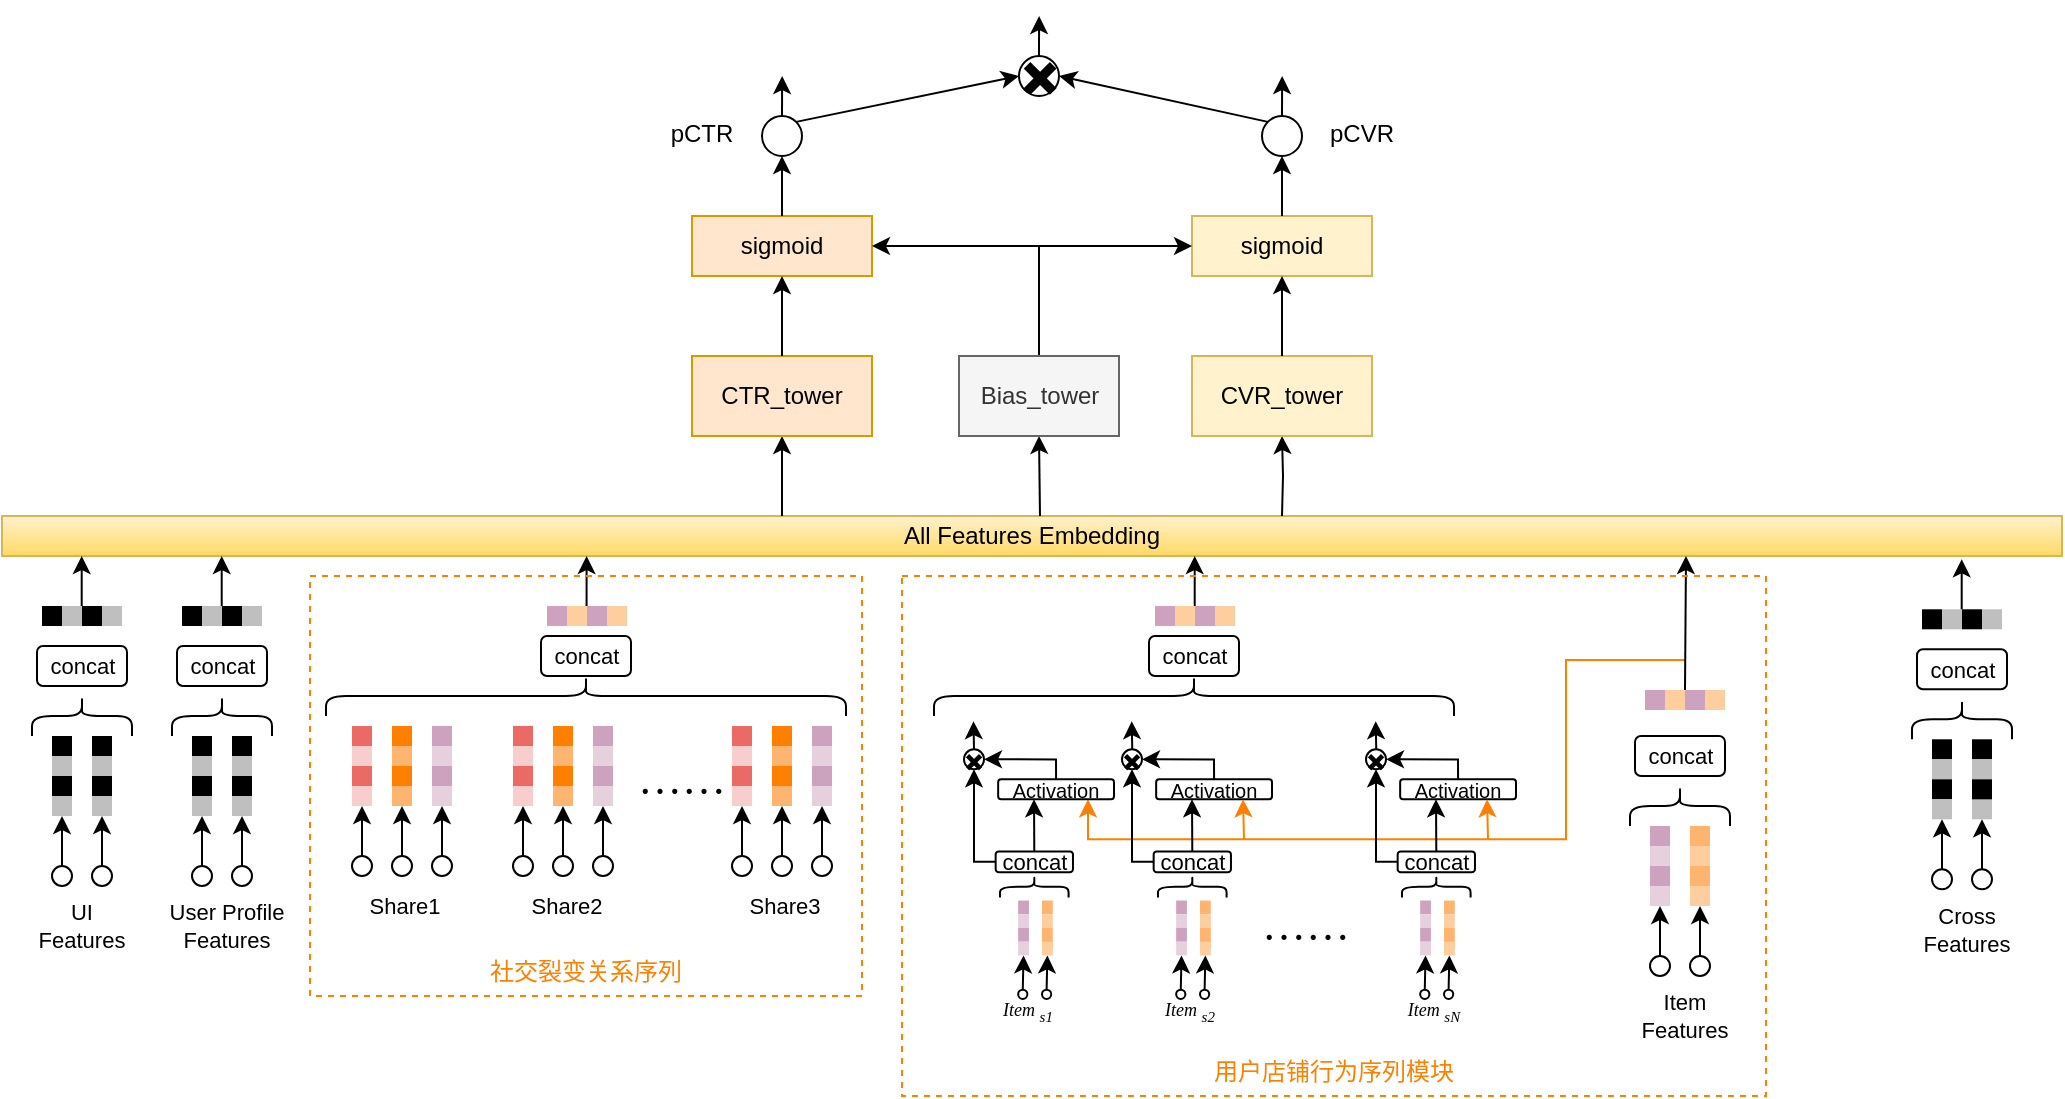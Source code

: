 <mxfile version="20.5.3" type="github">
  <diagram id="IItAJoe4eAzEKYberFWu" name="第 1 页">
    <mxGraphModel dx="1426" dy="794" grid="1" gridSize="10" guides="1" tooltips="1" connect="1" arrows="1" fold="1" page="1" pageScale="1" pageWidth="827" pageHeight="1169" math="0" shadow="0">
      <root>
        <mxCell id="0" />
        <mxCell id="1" parent="0" />
        <mxCell id="-iCXwF2Be32UM4ucyUXN-1" value="All Features Embedding" style="rounded=0;whiteSpace=wrap;html=1;fillColor=#fff2cc;strokeColor=#d6b656;gradientColor=#ffd966;" vertex="1" parent="1">
          <mxGeometry x="90" y="300" width="1030" height="20" as="geometry" />
        </mxCell>
        <mxCell id="-iCXwF2Be32UM4ucyUXN-2" value="" style="group" vertex="1" connectable="0" parent="1">
          <mxGeometry x="100" y="320" width="135" height="200" as="geometry" />
        </mxCell>
        <mxCell id="-iCXwF2Be32UM4ucyUXN-3" value="" style="group" vertex="1" connectable="0" parent="-iCXwF2Be32UM4ucyUXN-2">
          <mxGeometry x="5" width="50" height="165" as="geometry" />
        </mxCell>
        <mxCell id="-iCXwF2Be32UM4ucyUXN-4" value="" style="group" vertex="1" connectable="0" parent="-iCXwF2Be32UM4ucyUXN-3">
          <mxGeometry y="25" width="50" height="65" as="geometry" />
        </mxCell>
        <mxCell id="-iCXwF2Be32UM4ucyUXN-5" value="" style="group" vertex="1" connectable="0" parent="-iCXwF2Be32UM4ucyUXN-4">
          <mxGeometry x="5" width="40" height="10" as="geometry" />
        </mxCell>
        <mxCell id="-iCXwF2Be32UM4ucyUXN-6" value="" style="rounded=0;whiteSpace=wrap;html=1;fontSize=22;strokeColor=none;fillColor=#000000;" vertex="1" parent="-iCXwF2Be32UM4ucyUXN-5">
          <mxGeometry width="10" height="10" as="geometry" />
        </mxCell>
        <mxCell id="-iCXwF2Be32UM4ucyUXN-7" style="edgeStyle=none;rounded=0;orthogonalLoop=1;jettySize=auto;html=1;exitX=1;exitY=1;exitDx=0;exitDy=0;fontSize=22;strokeColor=none;" edge="1" parent="-iCXwF2Be32UM4ucyUXN-5" source="-iCXwF2Be32UM4ucyUXN-6" target="-iCXwF2Be32UM4ucyUXN-6">
          <mxGeometry relative="1" as="geometry" />
        </mxCell>
        <mxCell id="-iCXwF2Be32UM4ucyUXN-8" value="" style="rounded=0;whiteSpace=wrap;html=1;fontSize=22;strokeColor=none;fillColor=#BFBFBF;" vertex="1" parent="-iCXwF2Be32UM4ucyUXN-5">
          <mxGeometry x="10" width="10" height="10" as="geometry" />
        </mxCell>
        <mxCell id="-iCXwF2Be32UM4ucyUXN-9" value="" style="rounded=0;whiteSpace=wrap;html=1;fontSize=22;strokeColor=none;fillColor=#000000;" vertex="1" parent="-iCXwF2Be32UM4ucyUXN-5">
          <mxGeometry x="20" width="10" height="10" as="geometry" />
        </mxCell>
        <mxCell id="-iCXwF2Be32UM4ucyUXN-10" value="" style="rounded=0;whiteSpace=wrap;html=1;fontSize=22;strokeColor=none;fillColor=#BFBFBF;" vertex="1" parent="-iCXwF2Be32UM4ucyUXN-5">
          <mxGeometry x="30" width="10" height="10" as="geometry" />
        </mxCell>
        <mxCell id="-iCXwF2Be32UM4ucyUXN-11" value="" style="shape=curlyBracket;whiteSpace=wrap;html=1;rounded=1;flipH=1;fontSize=22;strokeColor=#000000;fillColor=#000000;rotation=-90;size=0.5;" vertex="1" parent="-iCXwF2Be32UM4ucyUXN-4">
          <mxGeometry x="15" y="30" width="20" height="50" as="geometry" />
        </mxCell>
        <mxCell id="-iCXwF2Be32UM4ucyUXN-12" value="&lt;font style=&quot;font-size: 11px;&quot;&gt;concat&lt;/font&gt;" style="rounded=1;whiteSpace=wrap;html=1;fontSize=11;strokeColor=#000000;fillColor=none;" vertex="1" parent="-iCXwF2Be32UM4ucyUXN-4">
          <mxGeometry x="2.5" y="20" width="45" height="20" as="geometry" />
        </mxCell>
        <mxCell id="-iCXwF2Be32UM4ucyUXN-13" value="" style="rounded=0;whiteSpace=wrap;html=1;fontSize=22;strokeColor=none;fillColor=#000000;" vertex="1" parent="-iCXwF2Be32UM4ucyUXN-3">
          <mxGeometry x="10" y="90" width="10" height="10" as="geometry" />
        </mxCell>
        <mxCell id="-iCXwF2Be32UM4ucyUXN-14" value="" style="rounded=0;whiteSpace=wrap;html=1;fontSize=22;strokeColor=none;fillColor=#BFBFBF;" vertex="1" parent="-iCXwF2Be32UM4ucyUXN-3">
          <mxGeometry x="10" y="100" width="10" height="10" as="geometry" />
        </mxCell>
        <mxCell id="-iCXwF2Be32UM4ucyUXN-15" value="" style="rounded=0;whiteSpace=wrap;html=1;fontSize=22;strokeColor=none;fillColor=#000000;" vertex="1" parent="-iCXwF2Be32UM4ucyUXN-3">
          <mxGeometry x="10" y="110" width="10" height="10" as="geometry" />
        </mxCell>
        <mxCell id="-iCXwF2Be32UM4ucyUXN-16" value="" style="rounded=0;whiteSpace=wrap;html=1;fontSize=22;strokeColor=none;fillColor=#BFBFBF;" vertex="1" parent="-iCXwF2Be32UM4ucyUXN-3">
          <mxGeometry x="10" y="120" width="10" height="10" as="geometry" />
        </mxCell>
        <mxCell id="-iCXwF2Be32UM4ucyUXN-17" value="" style="rounded=0;whiteSpace=wrap;html=1;fontSize=22;strokeColor=none;fillColor=#000000;" vertex="1" parent="-iCXwF2Be32UM4ucyUXN-3">
          <mxGeometry x="30" y="90" width="10" height="10" as="geometry" />
        </mxCell>
        <mxCell id="-iCXwF2Be32UM4ucyUXN-18" value="" style="rounded=0;whiteSpace=wrap;html=1;fontSize=22;strokeColor=none;fillColor=#BFBFBF;" vertex="1" parent="-iCXwF2Be32UM4ucyUXN-3">
          <mxGeometry x="30" y="100" width="10" height="10" as="geometry" />
        </mxCell>
        <mxCell id="-iCXwF2Be32UM4ucyUXN-19" value="" style="rounded=0;whiteSpace=wrap;html=1;fontSize=22;strokeColor=none;fillColor=#000000;" vertex="1" parent="-iCXwF2Be32UM4ucyUXN-3">
          <mxGeometry x="30" y="110" width="10" height="15" as="geometry" />
        </mxCell>
        <mxCell id="-iCXwF2Be32UM4ucyUXN-20" value="" style="rounded=0;whiteSpace=wrap;html=1;fontSize=22;strokeColor=none;fillColor=#BFBFBF;" vertex="1" parent="-iCXwF2Be32UM4ucyUXN-3">
          <mxGeometry x="30" y="120" width="10" height="10" as="geometry" />
        </mxCell>
        <mxCell id="-iCXwF2Be32UM4ucyUXN-21" value="" style="ellipse;whiteSpace=wrap;html=1;aspect=fixed;fontSize=11;strokeColor=#000000;fillColor=none;" vertex="1" parent="-iCXwF2Be32UM4ucyUXN-3">
          <mxGeometry x="10" y="155" width="10" height="10" as="geometry" />
        </mxCell>
        <mxCell id="-iCXwF2Be32UM4ucyUXN-22" value="" style="ellipse;whiteSpace=wrap;html=1;aspect=fixed;fontSize=11;strokeColor=#000000;fillColor=none;" vertex="1" parent="-iCXwF2Be32UM4ucyUXN-3">
          <mxGeometry x="30" y="155" width="10" height="10" as="geometry" />
        </mxCell>
        <mxCell id="-iCXwF2Be32UM4ucyUXN-23" value="" style="endArrow=classic;html=1;rounded=0;fontSize=11;exitX=0.5;exitY=0;exitDx=0;exitDy=0;entryX=0.5;entryY=1;entryDx=0;entryDy=0;" edge="1" parent="-iCXwF2Be32UM4ucyUXN-3" source="-iCXwF2Be32UM4ucyUXN-21" target="-iCXwF2Be32UM4ucyUXN-16">
          <mxGeometry width="50" height="50" relative="1" as="geometry">
            <mxPoint x="-20" y="65" as="sourcePoint" />
            <mxPoint x="30" y="15" as="targetPoint" />
          </mxGeometry>
        </mxCell>
        <mxCell id="-iCXwF2Be32UM4ucyUXN-24" value="" style="endArrow=classic;html=1;rounded=0;fontSize=11;exitX=0.5;exitY=0;exitDx=0;exitDy=0;entryX=0.5;entryY=1;entryDx=0;entryDy=0;" edge="1" parent="-iCXwF2Be32UM4ucyUXN-3" source="-iCXwF2Be32UM4ucyUXN-22" target="-iCXwF2Be32UM4ucyUXN-20">
          <mxGeometry width="50" height="50" relative="1" as="geometry">
            <mxPoint x="34.82" y="155" as="sourcePoint" />
            <mxPoint x="34.82" y="130" as="targetPoint" />
          </mxGeometry>
        </mxCell>
        <mxCell id="-iCXwF2Be32UM4ucyUXN-25" value="" style="endArrow=classic;html=1;rounded=0;fontSize=11;exitX=0.5;exitY=0;exitDx=0;exitDy=0;entryX=0.5;entryY=1;entryDx=0;entryDy=0;" edge="1" parent="-iCXwF2Be32UM4ucyUXN-3">
          <mxGeometry width="50" height="50" relative="1" as="geometry">
            <mxPoint x="24.85" y="25" as="sourcePoint" />
            <mxPoint x="24.85" as="targetPoint" />
          </mxGeometry>
        </mxCell>
        <mxCell id="-iCXwF2Be32UM4ucyUXN-26" value="" style="group" vertex="1" connectable="0" parent="-iCXwF2Be32UM4ucyUXN-2">
          <mxGeometry x="75" width="50" height="165" as="geometry" />
        </mxCell>
        <mxCell id="-iCXwF2Be32UM4ucyUXN-27" value="" style="group" vertex="1" connectable="0" parent="-iCXwF2Be32UM4ucyUXN-26">
          <mxGeometry y="25" width="50" height="65" as="geometry" />
        </mxCell>
        <mxCell id="-iCXwF2Be32UM4ucyUXN-28" value="" style="group" vertex="1" connectable="0" parent="-iCXwF2Be32UM4ucyUXN-27">
          <mxGeometry x="5" width="40" height="10" as="geometry" />
        </mxCell>
        <mxCell id="-iCXwF2Be32UM4ucyUXN-29" value="" style="rounded=0;whiteSpace=wrap;html=1;fontSize=22;strokeColor=none;fillColor=#000000;" vertex="1" parent="-iCXwF2Be32UM4ucyUXN-28">
          <mxGeometry width="10" height="10" as="geometry" />
        </mxCell>
        <mxCell id="-iCXwF2Be32UM4ucyUXN-30" style="edgeStyle=none;rounded=0;orthogonalLoop=1;jettySize=auto;html=1;exitX=1;exitY=1;exitDx=0;exitDy=0;fontSize=22;strokeColor=none;" edge="1" parent="-iCXwF2Be32UM4ucyUXN-28" source="-iCXwF2Be32UM4ucyUXN-29" target="-iCXwF2Be32UM4ucyUXN-29">
          <mxGeometry relative="1" as="geometry" />
        </mxCell>
        <mxCell id="-iCXwF2Be32UM4ucyUXN-31" value="" style="rounded=0;whiteSpace=wrap;html=1;fontSize=22;strokeColor=none;fillColor=#BFBFBF;" vertex="1" parent="-iCXwF2Be32UM4ucyUXN-28">
          <mxGeometry x="10" width="10" height="10" as="geometry" />
        </mxCell>
        <mxCell id="-iCXwF2Be32UM4ucyUXN-32" value="" style="rounded=0;whiteSpace=wrap;html=1;fontSize=22;strokeColor=none;fillColor=#000000;" vertex="1" parent="-iCXwF2Be32UM4ucyUXN-28">
          <mxGeometry x="20" width="10" height="10" as="geometry" />
        </mxCell>
        <mxCell id="-iCXwF2Be32UM4ucyUXN-33" value="" style="rounded=0;whiteSpace=wrap;html=1;fontSize=22;strokeColor=none;fillColor=#BFBFBF;" vertex="1" parent="-iCXwF2Be32UM4ucyUXN-28">
          <mxGeometry x="30" width="10" height="10" as="geometry" />
        </mxCell>
        <mxCell id="-iCXwF2Be32UM4ucyUXN-34" value="" style="shape=curlyBracket;whiteSpace=wrap;html=1;rounded=1;flipH=1;fontSize=22;strokeColor=#000000;fillColor=#000000;rotation=-90;size=0.5;" vertex="1" parent="-iCXwF2Be32UM4ucyUXN-27">
          <mxGeometry x="15" y="30" width="20" height="50" as="geometry" />
        </mxCell>
        <mxCell id="-iCXwF2Be32UM4ucyUXN-35" value="&lt;font style=&quot;font-size: 11px;&quot;&gt;concat&lt;/font&gt;" style="rounded=1;whiteSpace=wrap;html=1;fontSize=11;strokeColor=#000000;fillColor=none;" vertex="1" parent="-iCXwF2Be32UM4ucyUXN-27">
          <mxGeometry x="2.5" y="20" width="45" height="20" as="geometry" />
        </mxCell>
        <mxCell id="-iCXwF2Be32UM4ucyUXN-36" value="" style="rounded=0;whiteSpace=wrap;html=1;fontSize=22;strokeColor=none;fillColor=#000000;" vertex="1" parent="-iCXwF2Be32UM4ucyUXN-26">
          <mxGeometry x="10" y="90" width="10" height="10" as="geometry" />
        </mxCell>
        <mxCell id="-iCXwF2Be32UM4ucyUXN-37" value="" style="rounded=0;whiteSpace=wrap;html=1;fontSize=22;strokeColor=none;fillColor=#BFBFBF;" vertex="1" parent="-iCXwF2Be32UM4ucyUXN-26">
          <mxGeometry x="10" y="100" width="10" height="10" as="geometry" />
        </mxCell>
        <mxCell id="-iCXwF2Be32UM4ucyUXN-38" value="" style="rounded=0;whiteSpace=wrap;html=1;fontSize=22;strokeColor=none;fillColor=#000000;" vertex="1" parent="-iCXwF2Be32UM4ucyUXN-26">
          <mxGeometry x="10" y="110" width="10" height="10" as="geometry" />
        </mxCell>
        <mxCell id="-iCXwF2Be32UM4ucyUXN-39" value="" style="rounded=0;whiteSpace=wrap;html=1;fontSize=22;strokeColor=none;fillColor=#BFBFBF;" vertex="1" parent="-iCXwF2Be32UM4ucyUXN-26">
          <mxGeometry x="10" y="120" width="10" height="10" as="geometry" />
        </mxCell>
        <mxCell id="-iCXwF2Be32UM4ucyUXN-40" value="" style="rounded=0;whiteSpace=wrap;html=1;fontSize=22;strokeColor=none;fillColor=#000000;" vertex="1" parent="-iCXwF2Be32UM4ucyUXN-26">
          <mxGeometry x="30" y="90" width="10" height="10" as="geometry" />
        </mxCell>
        <mxCell id="-iCXwF2Be32UM4ucyUXN-41" value="" style="rounded=0;whiteSpace=wrap;html=1;fontSize=22;strokeColor=none;fillColor=#BFBFBF;" vertex="1" parent="-iCXwF2Be32UM4ucyUXN-26">
          <mxGeometry x="30" y="100" width="10" height="10" as="geometry" />
        </mxCell>
        <mxCell id="-iCXwF2Be32UM4ucyUXN-42" value="" style="rounded=0;whiteSpace=wrap;html=1;fontSize=22;strokeColor=none;fillColor=#000000;" vertex="1" parent="-iCXwF2Be32UM4ucyUXN-26">
          <mxGeometry x="30" y="110" width="10" height="15" as="geometry" />
        </mxCell>
        <mxCell id="-iCXwF2Be32UM4ucyUXN-43" value="" style="rounded=0;whiteSpace=wrap;html=1;fontSize=22;strokeColor=none;fillColor=#BFBFBF;" vertex="1" parent="-iCXwF2Be32UM4ucyUXN-26">
          <mxGeometry x="30" y="120" width="10" height="10" as="geometry" />
        </mxCell>
        <mxCell id="-iCXwF2Be32UM4ucyUXN-44" value="" style="ellipse;whiteSpace=wrap;html=1;aspect=fixed;fontSize=11;strokeColor=#000000;fillColor=none;" vertex="1" parent="-iCXwF2Be32UM4ucyUXN-26">
          <mxGeometry x="10" y="155" width="10" height="10" as="geometry" />
        </mxCell>
        <mxCell id="-iCXwF2Be32UM4ucyUXN-45" value="" style="ellipse;whiteSpace=wrap;html=1;aspect=fixed;fontSize=11;strokeColor=#000000;fillColor=none;" vertex="1" parent="-iCXwF2Be32UM4ucyUXN-26">
          <mxGeometry x="30" y="155" width="10" height="10" as="geometry" />
        </mxCell>
        <mxCell id="-iCXwF2Be32UM4ucyUXN-46" value="" style="endArrow=classic;html=1;rounded=0;fontSize=11;exitX=0.5;exitY=0;exitDx=0;exitDy=0;entryX=0.5;entryY=1;entryDx=0;entryDy=0;" edge="1" parent="-iCXwF2Be32UM4ucyUXN-26" source="-iCXwF2Be32UM4ucyUXN-44" target="-iCXwF2Be32UM4ucyUXN-39">
          <mxGeometry width="50" height="50" relative="1" as="geometry">
            <mxPoint x="-20" y="65" as="sourcePoint" />
            <mxPoint x="30" y="15" as="targetPoint" />
          </mxGeometry>
        </mxCell>
        <mxCell id="-iCXwF2Be32UM4ucyUXN-47" value="" style="endArrow=classic;html=1;rounded=0;fontSize=11;exitX=0.5;exitY=0;exitDx=0;exitDy=0;entryX=0.5;entryY=1;entryDx=0;entryDy=0;" edge="1" parent="-iCXwF2Be32UM4ucyUXN-26" source="-iCXwF2Be32UM4ucyUXN-45" target="-iCXwF2Be32UM4ucyUXN-43">
          <mxGeometry width="50" height="50" relative="1" as="geometry">
            <mxPoint x="34.82" y="155" as="sourcePoint" />
            <mxPoint x="34.82" y="130" as="targetPoint" />
          </mxGeometry>
        </mxCell>
        <mxCell id="-iCXwF2Be32UM4ucyUXN-48" value="" style="endArrow=classic;html=1;rounded=0;fontSize=11;exitX=0.5;exitY=0;exitDx=0;exitDy=0;entryX=0.5;entryY=1;entryDx=0;entryDy=0;" edge="1" parent="-iCXwF2Be32UM4ucyUXN-26">
          <mxGeometry width="50" height="50" relative="1" as="geometry">
            <mxPoint x="24.85" y="25" as="sourcePoint" />
            <mxPoint x="24.85" as="targetPoint" />
          </mxGeometry>
        </mxCell>
        <mxCell id="-iCXwF2Be32UM4ucyUXN-49" value="UI&lt;br&gt;Features" style="text;html=1;strokeColor=none;fillColor=none;align=center;verticalAlign=middle;whiteSpace=wrap;rounded=0;fontSize=11;" vertex="1" parent="-iCXwF2Be32UM4ucyUXN-2">
          <mxGeometry y="170" width="60" height="30" as="geometry" />
        </mxCell>
        <mxCell id="-iCXwF2Be32UM4ucyUXN-50" value="User Profile&lt;br&gt;Features" style="text;html=1;strokeColor=none;fillColor=none;align=center;verticalAlign=middle;whiteSpace=wrap;rounded=0;fontSize=11;" vertex="1" parent="-iCXwF2Be32UM4ucyUXN-2">
          <mxGeometry x="70" y="170" width="65" height="30" as="geometry" />
        </mxCell>
        <mxCell id="-iCXwF2Be32UM4ucyUXN-51" value="" style="group" vertex="1" connectable="0" parent="1">
          <mxGeometry x="666.5" y="320" width="40" height="35" as="geometry" />
        </mxCell>
        <mxCell id="-iCXwF2Be32UM4ucyUXN-52" value="" style="group" vertex="1" connectable="0" parent="-iCXwF2Be32UM4ucyUXN-51">
          <mxGeometry y="25" width="40" height="10" as="geometry" />
        </mxCell>
        <mxCell id="-iCXwF2Be32UM4ucyUXN-53" value="" style="rounded=0;whiteSpace=wrap;html=1;fontSize=22;strokeColor=none;fillColor=#CDA2BE;" vertex="1" parent="-iCXwF2Be32UM4ucyUXN-52">
          <mxGeometry width="10" height="10" as="geometry" />
        </mxCell>
        <mxCell id="-iCXwF2Be32UM4ucyUXN-54" style="edgeStyle=none;rounded=0;orthogonalLoop=1;jettySize=auto;html=1;exitX=1;exitY=1;exitDx=0;exitDy=0;fontSize=22;strokeColor=none;" edge="1" parent="-iCXwF2Be32UM4ucyUXN-52" source="-iCXwF2Be32UM4ucyUXN-53" target="-iCXwF2Be32UM4ucyUXN-53">
          <mxGeometry relative="1" as="geometry" />
        </mxCell>
        <mxCell id="-iCXwF2Be32UM4ucyUXN-55" value="" style="rounded=0;whiteSpace=wrap;html=1;fontSize=22;strokeColor=none;fillColor=#FFCE9F;" vertex="1" parent="-iCXwF2Be32UM4ucyUXN-52">
          <mxGeometry x="10" width="10" height="10" as="geometry" />
        </mxCell>
        <mxCell id="-iCXwF2Be32UM4ucyUXN-56" value="" style="rounded=0;whiteSpace=wrap;html=1;fontSize=22;strokeColor=none;fillColor=#CDA2BE;" vertex="1" parent="-iCXwF2Be32UM4ucyUXN-52">
          <mxGeometry x="20" width="10" height="10" as="geometry" />
        </mxCell>
        <mxCell id="-iCXwF2Be32UM4ucyUXN-57" value="" style="rounded=0;whiteSpace=wrap;html=1;fontSize=22;strokeColor=none;fillColor=#FFCE9F;" vertex="1" parent="-iCXwF2Be32UM4ucyUXN-52">
          <mxGeometry x="30" width="10" height="10" as="geometry" />
        </mxCell>
        <mxCell id="-iCXwF2Be32UM4ucyUXN-58" value="" style="endArrow=classic;html=1;rounded=0;fontSize=11;exitX=0.5;exitY=0;exitDx=0;exitDy=0;entryX=0.5;entryY=1;entryDx=0;entryDy=0;" edge="1" parent="-iCXwF2Be32UM4ucyUXN-51">
          <mxGeometry width="50" height="50" relative="1" as="geometry">
            <mxPoint x="19.85" y="25" as="sourcePoint" />
            <mxPoint x="19.85" as="targetPoint" />
          </mxGeometry>
        </mxCell>
        <mxCell id="-iCXwF2Be32UM4ucyUXN-59" value="&lt;font style=&quot;font-size: 11px;&quot;&gt;concat&lt;/font&gt;" style="rounded=1;whiteSpace=wrap;html=1;fontSize=11;strokeColor=#000000;fillColor=none;" vertex="1" parent="1">
          <mxGeometry x="663.5" y="360" width="45" height="20" as="geometry" />
        </mxCell>
        <mxCell id="-iCXwF2Be32UM4ucyUXN-60" value="" style="shape=curlyBracket;whiteSpace=wrap;html=1;rounded=1;flipH=1;fontSize=22;strokeColor=#000000;fillColor=#000000;rotation=-90;size=0.5;" vertex="1" parent="1">
          <mxGeometry x="676" y="260" width="20" height="260" as="geometry" />
        </mxCell>
        <mxCell id="-iCXwF2Be32UM4ucyUXN-61" value="" style="group" vertex="1" connectable="0" parent="1">
          <mxGeometry x="1040" y="321.65" width="65" height="200" as="geometry" />
        </mxCell>
        <mxCell id="-iCXwF2Be32UM4ucyUXN-62" value="" style="group" vertex="1" connectable="0" parent="-iCXwF2Be32UM4ucyUXN-61">
          <mxGeometry x="5" width="50" height="165" as="geometry" />
        </mxCell>
        <mxCell id="-iCXwF2Be32UM4ucyUXN-63" value="" style="group" vertex="1" connectable="0" parent="-iCXwF2Be32UM4ucyUXN-62">
          <mxGeometry y="25" width="50" height="65" as="geometry" />
        </mxCell>
        <mxCell id="-iCXwF2Be32UM4ucyUXN-64" value="" style="group" vertex="1" connectable="0" parent="-iCXwF2Be32UM4ucyUXN-63">
          <mxGeometry x="5" width="40" height="10" as="geometry" />
        </mxCell>
        <mxCell id="-iCXwF2Be32UM4ucyUXN-65" value="" style="rounded=0;whiteSpace=wrap;html=1;fontSize=22;strokeColor=none;fillColor=#000000;" vertex="1" parent="-iCXwF2Be32UM4ucyUXN-64">
          <mxGeometry width="10" height="10" as="geometry" />
        </mxCell>
        <mxCell id="-iCXwF2Be32UM4ucyUXN-66" style="edgeStyle=none;rounded=0;orthogonalLoop=1;jettySize=auto;html=1;exitX=1;exitY=1;exitDx=0;exitDy=0;fontSize=22;strokeColor=none;" edge="1" parent="-iCXwF2Be32UM4ucyUXN-64" source="-iCXwF2Be32UM4ucyUXN-65" target="-iCXwF2Be32UM4ucyUXN-65">
          <mxGeometry relative="1" as="geometry" />
        </mxCell>
        <mxCell id="-iCXwF2Be32UM4ucyUXN-67" value="" style="rounded=0;whiteSpace=wrap;html=1;fontSize=22;strokeColor=none;fillColor=#BFBFBF;" vertex="1" parent="-iCXwF2Be32UM4ucyUXN-64">
          <mxGeometry x="10" width="10" height="10" as="geometry" />
        </mxCell>
        <mxCell id="-iCXwF2Be32UM4ucyUXN-68" value="" style="rounded=0;whiteSpace=wrap;html=1;fontSize=22;strokeColor=none;fillColor=#000000;" vertex="1" parent="-iCXwF2Be32UM4ucyUXN-64">
          <mxGeometry x="20" width="10" height="10" as="geometry" />
        </mxCell>
        <mxCell id="-iCXwF2Be32UM4ucyUXN-69" value="" style="rounded=0;whiteSpace=wrap;html=1;fontSize=22;strokeColor=none;fillColor=#BFBFBF;" vertex="1" parent="-iCXwF2Be32UM4ucyUXN-64">
          <mxGeometry x="30" width="10" height="10" as="geometry" />
        </mxCell>
        <mxCell id="-iCXwF2Be32UM4ucyUXN-70" value="" style="shape=curlyBracket;whiteSpace=wrap;html=1;rounded=1;flipH=1;fontSize=22;strokeColor=#000000;fillColor=#000000;rotation=-90;size=0.5;" vertex="1" parent="-iCXwF2Be32UM4ucyUXN-63">
          <mxGeometry x="15" y="30" width="20" height="50" as="geometry" />
        </mxCell>
        <mxCell id="-iCXwF2Be32UM4ucyUXN-71" value="&lt;font style=&quot;font-size: 11px;&quot;&gt;concat&lt;/font&gt;" style="rounded=1;whiteSpace=wrap;html=1;fontSize=11;strokeColor=#000000;fillColor=none;" vertex="1" parent="-iCXwF2Be32UM4ucyUXN-63">
          <mxGeometry x="2.5" y="20" width="45" height="20" as="geometry" />
        </mxCell>
        <mxCell id="-iCXwF2Be32UM4ucyUXN-72" value="" style="rounded=0;whiteSpace=wrap;html=1;fontSize=22;strokeColor=none;fillColor=#000000;" vertex="1" parent="-iCXwF2Be32UM4ucyUXN-62">
          <mxGeometry x="10" y="90" width="10" height="10" as="geometry" />
        </mxCell>
        <mxCell id="-iCXwF2Be32UM4ucyUXN-73" value="" style="rounded=0;whiteSpace=wrap;html=1;fontSize=22;strokeColor=none;fillColor=#BFBFBF;" vertex="1" parent="-iCXwF2Be32UM4ucyUXN-62">
          <mxGeometry x="10" y="100" width="10" height="10" as="geometry" />
        </mxCell>
        <mxCell id="-iCXwF2Be32UM4ucyUXN-74" value="" style="rounded=0;whiteSpace=wrap;html=1;fontSize=22;strokeColor=none;fillColor=#000000;" vertex="1" parent="-iCXwF2Be32UM4ucyUXN-62">
          <mxGeometry x="10" y="110" width="10" height="10" as="geometry" />
        </mxCell>
        <mxCell id="-iCXwF2Be32UM4ucyUXN-75" value="" style="rounded=0;whiteSpace=wrap;html=1;fontSize=22;strokeColor=none;fillColor=#BFBFBF;" vertex="1" parent="-iCXwF2Be32UM4ucyUXN-62">
          <mxGeometry x="10" y="120" width="10" height="10" as="geometry" />
        </mxCell>
        <mxCell id="-iCXwF2Be32UM4ucyUXN-76" value="" style="rounded=0;whiteSpace=wrap;html=1;fontSize=22;strokeColor=none;fillColor=#000000;" vertex="1" parent="-iCXwF2Be32UM4ucyUXN-62">
          <mxGeometry x="30" y="90" width="10" height="10" as="geometry" />
        </mxCell>
        <mxCell id="-iCXwF2Be32UM4ucyUXN-77" value="" style="rounded=0;whiteSpace=wrap;html=1;fontSize=22;strokeColor=none;fillColor=#BFBFBF;" vertex="1" parent="-iCXwF2Be32UM4ucyUXN-62">
          <mxGeometry x="30" y="100" width="10" height="10" as="geometry" />
        </mxCell>
        <mxCell id="-iCXwF2Be32UM4ucyUXN-78" value="" style="rounded=0;whiteSpace=wrap;html=1;fontSize=22;strokeColor=none;fillColor=#000000;" vertex="1" parent="-iCXwF2Be32UM4ucyUXN-62">
          <mxGeometry x="30" y="110" width="10" height="15" as="geometry" />
        </mxCell>
        <mxCell id="-iCXwF2Be32UM4ucyUXN-79" value="" style="rounded=0;whiteSpace=wrap;html=1;fontSize=22;strokeColor=none;fillColor=#BFBFBF;" vertex="1" parent="-iCXwF2Be32UM4ucyUXN-62">
          <mxGeometry x="30" y="120" width="10" height="10" as="geometry" />
        </mxCell>
        <mxCell id="-iCXwF2Be32UM4ucyUXN-80" value="" style="ellipse;whiteSpace=wrap;html=1;aspect=fixed;fontSize=11;strokeColor=#000000;fillColor=none;" vertex="1" parent="-iCXwF2Be32UM4ucyUXN-62">
          <mxGeometry x="10" y="155" width="10" height="10" as="geometry" />
        </mxCell>
        <mxCell id="-iCXwF2Be32UM4ucyUXN-81" value="" style="ellipse;whiteSpace=wrap;html=1;aspect=fixed;fontSize=11;strokeColor=#000000;fillColor=none;" vertex="1" parent="-iCXwF2Be32UM4ucyUXN-62">
          <mxGeometry x="30" y="155" width="10" height="10" as="geometry" />
        </mxCell>
        <mxCell id="-iCXwF2Be32UM4ucyUXN-82" value="" style="endArrow=classic;html=1;rounded=0;fontSize=11;exitX=0.5;exitY=0;exitDx=0;exitDy=0;entryX=0.5;entryY=1;entryDx=0;entryDy=0;" edge="1" parent="-iCXwF2Be32UM4ucyUXN-62" source="-iCXwF2Be32UM4ucyUXN-80" target="-iCXwF2Be32UM4ucyUXN-75">
          <mxGeometry width="50" height="50" relative="1" as="geometry">
            <mxPoint x="-20" y="65" as="sourcePoint" />
            <mxPoint x="30" y="15" as="targetPoint" />
          </mxGeometry>
        </mxCell>
        <mxCell id="-iCXwF2Be32UM4ucyUXN-83" value="" style="endArrow=classic;html=1;rounded=0;fontSize=11;exitX=0.5;exitY=0;exitDx=0;exitDy=0;entryX=0.5;entryY=1;entryDx=0;entryDy=0;" edge="1" parent="-iCXwF2Be32UM4ucyUXN-62" source="-iCXwF2Be32UM4ucyUXN-81" target="-iCXwF2Be32UM4ucyUXN-79">
          <mxGeometry width="50" height="50" relative="1" as="geometry">
            <mxPoint x="34.82" y="155" as="sourcePoint" />
            <mxPoint x="34.82" y="130" as="targetPoint" />
          </mxGeometry>
        </mxCell>
        <mxCell id="-iCXwF2Be32UM4ucyUXN-84" value="" style="endArrow=classic;html=1;rounded=0;fontSize=11;exitX=0.5;exitY=0;exitDx=0;exitDy=0;entryX=0.5;entryY=1;entryDx=0;entryDy=0;" edge="1" parent="-iCXwF2Be32UM4ucyUXN-62">
          <mxGeometry width="50" height="50" relative="1" as="geometry">
            <mxPoint x="24.85" y="25" as="sourcePoint" />
            <mxPoint x="24.85" as="targetPoint" />
          </mxGeometry>
        </mxCell>
        <mxCell id="-iCXwF2Be32UM4ucyUXN-85" value="Cross&lt;br&gt;Features" style="text;html=1;strokeColor=none;fillColor=none;align=center;verticalAlign=middle;whiteSpace=wrap;rounded=0;fontSize=11;" vertex="1" parent="-iCXwF2Be32UM4ucyUXN-61">
          <mxGeometry y="170" width="65" height="30" as="geometry" />
        </mxCell>
        <mxCell id="-iCXwF2Be32UM4ucyUXN-86" value="" style="group" vertex="1" connectable="0" parent="1">
          <mxGeometry x="580" y="431.65" width="80" height="120" as="geometry" />
        </mxCell>
        <mxCell id="-iCXwF2Be32UM4ucyUXN-87" value="" style="group" vertex="1" connectable="0" parent="-iCXwF2Be32UM4ucyUXN-86">
          <mxGeometry x="2.692" width="40" height="44.571" as="geometry" />
        </mxCell>
        <mxCell id="-iCXwF2Be32UM4ucyUXN-88" value="" style="shape=curlyBracket;whiteSpace=wrap;html=1;rounded=1;flipH=1;fontSize=22;strokeColor=#000000;fillColor=#000000;rotation=-90;size=0.5;" vertex="1" parent="-iCXwF2Be32UM4ucyUXN-87">
          <mxGeometry x="18.077" y="36.621" width="10.769" height="34.286" as="geometry" />
        </mxCell>
        <mxCell id="-iCXwF2Be32UM4ucyUXN-89" value="&lt;font style=&quot;font-size: 11px;&quot;&gt;concat&lt;/font&gt;" style="rounded=1;whiteSpace=wrap;html=1;fontSize=11;strokeColor=#000000;fillColor=none;" vertex="1" parent="-iCXwF2Be32UM4ucyUXN-87">
          <mxGeometry x="4.14" y="36.05" width="38.65" height="10.43" as="geometry" />
        </mxCell>
        <mxCell id="-iCXwF2Be32UM4ucyUXN-90" value="" style="rounded=0;whiteSpace=wrap;html=1;fontSize=22;strokeColor=none;fillColor=#CDA2BE;" vertex="1" parent="-iCXwF2Be32UM4ucyUXN-86">
          <mxGeometry x="18.077" y="60.621" width="5.385" height="6.857" as="geometry" />
        </mxCell>
        <mxCell id="-iCXwF2Be32UM4ucyUXN-91" value="" style="rounded=0;whiteSpace=wrap;html=1;fontSize=22;strokeColor=none;fillColor=#E6D0DE;" vertex="1" parent="-iCXwF2Be32UM4ucyUXN-86">
          <mxGeometry x="18.077" y="67.479" width="5.385" height="6.857" as="geometry" />
        </mxCell>
        <mxCell id="-iCXwF2Be32UM4ucyUXN-92" value="" style="rounded=0;whiteSpace=wrap;html=1;fontSize=22;strokeColor=none;fillColor=#CDA2BE;" vertex="1" parent="-iCXwF2Be32UM4ucyUXN-86">
          <mxGeometry x="18.077" y="74.336" width="5.385" height="6.857" as="geometry" />
        </mxCell>
        <mxCell id="-iCXwF2Be32UM4ucyUXN-93" value="" style="rounded=0;whiteSpace=wrap;html=1;fontSize=22;strokeColor=none;fillColor=#E6D0DE;" vertex="1" parent="-iCXwF2Be32UM4ucyUXN-86">
          <mxGeometry x="18.077" y="81.193" width="5.385" height="6.857" as="geometry" />
        </mxCell>
        <mxCell id="-iCXwF2Be32UM4ucyUXN-94" value="" style="rounded=0;whiteSpace=wrap;html=1;fontSize=22;strokeColor=none;fillColor=#FFB570;" vertex="1" parent="-iCXwF2Be32UM4ucyUXN-86">
          <mxGeometry x="29.996" y="60.621" width="5.385" height="6.857" as="geometry" />
        </mxCell>
        <mxCell id="-iCXwF2Be32UM4ucyUXN-95" value="" style="rounded=0;whiteSpace=wrap;html=1;fontSize=22;strokeColor=none;fillColor=#FFCE9F;" vertex="1" parent="-iCXwF2Be32UM4ucyUXN-86">
          <mxGeometry x="29.996" y="67.479" width="5.385" height="6.857" as="geometry" />
        </mxCell>
        <mxCell id="-iCXwF2Be32UM4ucyUXN-96" value="" style="rounded=0;whiteSpace=wrap;html=1;fontSize=22;strokeColor=none;fillColor=#FFB570;" vertex="1" parent="-iCXwF2Be32UM4ucyUXN-86">
          <mxGeometry x="29.996" y="74.336" width="5.385" height="10.286" as="geometry" />
        </mxCell>
        <mxCell id="-iCXwF2Be32UM4ucyUXN-97" value="" style="rounded=0;whiteSpace=wrap;html=1;fontSize=22;strokeColor=none;fillColor=#FFCE9F;" vertex="1" parent="-iCXwF2Be32UM4ucyUXN-86">
          <mxGeometry x="29.996" y="81.193" width="5.385" height="6.857" as="geometry" />
        </mxCell>
        <mxCell id="-iCXwF2Be32UM4ucyUXN-98" value="" style="ellipse;whiteSpace=wrap;html=1;aspect=fixed;fontSize=11;strokeColor=#000000;fillColor=none;" vertex="1" parent="-iCXwF2Be32UM4ucyUXN-86">
          <mxGeometry x="18.077" y="105.193" width="4.615" height="4.615" as="geometry" />
        </mxCell>
        <mxCell id="-iCXwF2Be32UM4ucyUXN-99" value="" style="ellipse;whiteSpace=wrap;html=1;aspect=fixed;fontSize=11;strokeColor=#000000;fillColor=none;" vertex="1" parent="-iCXwF2Be32UM4ucyUXN-86">
          <mxGeometry x="29.996" y="105.193" width="4.615" height="4.615" as="geometry" />
        </mxCell>
        <mxCell id="-iCXwF2Be32UM4ucyUXN-100" value="" style="endArrow=classic;html=1;rounded=0;fontSize=11;exitX=0.5;exitY=0;exitDx=0;exitDy=0;entryX=0.5;entryY=1;entryDx=0;entryDy=0;" edge="1" parent="-iCXwF2Be32UM4ucyUXN-86" source="-iCXwF2Be32UM4ucyUXN-98" target="-iCXwF2Be32UM4ucyUXN-93">
          <mxGeometry width="50" height="50" relative="1" as="geometry">
            <mxPoint x="-313.077" y="-169.093" as="sourcePoint" />
            <mxPoint x="-286.154" y="-203.379" as="targetPoint" />
          </mxGeometry>
        </mxCell>
        <mxCell id="-iCXwF2Be32UM4ucyUXN-101" value="" style="endArrow=classic;html=1;rounded=0;fontSize=11;exitX=0.5;exitY=0;exitDx=0;exitDy=0;entryX=0.5;entryY=1;entryDx=0;entryDy=0;" edge="1" parent="-iCXwF2Be32UM4ucyUXN-86" source="-iCXwF2Be32UM4ucyUXN-99" target="-iCXwF2Be32UM4ucyUXN-97">
          <mxGeometry width="50" height="50" relative="1" as="geometry">
            <mxPoint x="-282.408" y="-107.379" as="sourcePoint" />
            <mxPoint x="-282.408" y="-124.521" as="targetPoint" />
          </mxGeometry>
        </mxCell>
        <mxCell id="-iCXwF2Be32UM4ucyUXN-102" value="&lt;font style=&quot;font-size: 9px;&quot; face=&quot;Georgia&quot;&gt;&lt;i&gt;Item &lt;sub&gt;s1&lt;/sub&gt;&lt;/i&gt;&lt;/font&gt;" style="text;html=1;strokeColor=none;fillColor=none;align=center;verticalAlign=middle;whiteSpace=wrap;rounded=0;fontSize=11;" vertex="1" parent="-iCXwF2Be32UM4ucyUXN-86">
          <mxGeometry x="-7.31" y="105.19" width="60" height="20.57" as="geometry" />
        </mxCell>
        <mxCell id="-iCXwF2Be32UM4ucyUXN-103" value="" style="endArrow=classic;html=1;rounded=0;fontSize=11;edgeStyle=orthogonalEdgeStyle;strokeColor=#FF8000;" edge="1" parent="-iCXwF2Be32UM4ucyUXN-86">
          <mxGeometry width="50" height="50" relative="1" as="geometry">
            <mxPoint x="352" y="-59.65" as="sourcePoint" />
            <mxPoint x="53" y="10" as="targetPoint" />
            <Array as="points">
              <mxPoint x="292" y="-60" />
              <mxPoint x="292" y="30" />
              <mxPoint x="53" y="30" />
            </Array>
          </mxGeometry>
        </mxCell>
        <mxCell id="-iCXwF2Be32UM4ucyUXN-104" style="edgeStyle=orthogonalEdgeStyle;rounded=0;orthogonalLoop=1;jettySize=auto;html=1;exitX=0.5;exitY=0;exitDx=0;exitDy=0;entryX=1;entryY=0.5;entryDx=0;entryDy=0;fontFamily=Georgia;fontSize=11;" edge="1" parent="1" source="-iCXwF2Be32UM4ucyUXN-105" target="-iCXwF2Be32UM4ucyUXN-107">
          <mxGeometry relative="1" as="geometry">
            <Array as="points">
              <mxPoint x="617" y="421.65" />
            </Array>
          </mxGeometry>
        </mxCell>
        <mxCell id="-iCXwF2Be32UM4ucyUXN-105" value="&lt;font style=&quot;font-size: 10px;&quot;&gt;Activation&lt;br&gt;&lt;/font&gt;" style="rounded=1;whiteSpace=wrap;html=1;fontSize=11;strokeColor=#000000;fillColor=none;" vertex="1" parent="1">
          <mxGeometry x="588.08" y="431.65" width="57.92" height="10" as="geometry" />
        </mxCell>
        <mxCell id="-iCXwF2Be32UM4ucyUXN-106" style="edgeStyle=none;rounded=0;orthogonalLoop=1;jettySize=auto;html=1;exitX=0.5;exitY=0;exitDx=0;exitDy=0;fontFamily=Georgia;fontSize=10;" edge="1" parent="1" source="-iCXwF2Be32UM4ucyUXN-89">
          <mxGeometry relative="1" as="geometry">
            <mxPoint x="606" y="441.65" as="targetPoint" />
          </mxGeometry>
        </mxCell>
        <mxCell id="-iCXwF2Be32UM4ucyUXN-107" value="&lt;font style=&quot;font-size: 11px;&quot;&gt;✖️&lt;/font&gt;" style="ellipse;whiteSpace=wrap;html=1;aspect=fixed;fontStyle=0" vertex="1" parent="1">
          <mxGeometry x="571" y="416.65" width="10" height="10" as="geometry" />
        </mxCell>
        <mxCell id="-iCXwF2Be32UM4ucyUXN-108" style="edgeStyle=orthogonalEdgeStyle;rounded=0;orthogonalLoop=1;jettySize=auto;html=1;exitX=0;exitY=0.5;exitDx=0;exitDy=0;entryX=0.5;entryY=1;entryDx=0;entryDy=0;fontFamily=Georgia;fontSize=11;" edge="1" parent="1" source="-iCXwF2Be32UM4ucyUXN-89" target="-iCXwF2Be32UM4ucyUXN-107">
          <mxGeometry relative="1" as="geometry">
            <Array as="points">
              <mxPoint x="576" y="472.65" />
            </Array>
          </mxGeometry>
        </mxCell>
        <mxCell id="-iCXwF2Be32UM4ucyUXN-109" value="" style="group" vertex="1" connectable="0" parent="1">
          <mxGeometry x="659" y="431.65" width="80" height="120" as="geometry" />
        </mxCell>
        <mxCell id="-iCXwF2Be32UM4ucyUXN-110" value="" style="group" vertex="1" connectable="0" parent="-iCXwF2Be32UM4ucyUXN-109">
          <mxGeometry x="2.692" width="40" height="44.571" as="geometry" />
        </mxCell>
        <mxCell id="-iCXwF2Be32UM4ucyUXN-111" value="" style="shape=curlyBracket;whiteSpace=wrap;html=1;rounded=1;flipH=1;fontSize=22;strokeColor=#000000;fillColor=#000000;rotation=-90;size=0.5;" vertex="1" parent="-iCXwF2Be32UM4ucyUXN-110">
          <mxGeometry x="18.077" y="36.621" width="10.769" height="34.286" as="geometry" />
        </mxCell>
        <mxCell id="-iCXwF2Be32UM4ucyUXN-112" value="&lt;font style=&quot;font-size: 11px;&quot;&gt;concat&lt;/font&gt;" style="rounded=1;whiteSpace=wrap;html=1;fontSize=11;strokeColor=#000000;fillColor=none;" vertex="1" parent="-iCXwF2Be32UM4ucyUXN-110">
          <mxGeometry x="4.14" y="36.05" width="38.65" height="10.43" as="geometry" />
        </mxCell>
        <mxCell id="-iCXwF2Be32UM4ucyUXN-113" value="" style="rounded=0;whiteSpace=wrap;html=1;fontSize=22;strokeColor=none;fillColor=#CDA2BE;" vertex="1" parent="-iCXwF2Be32UM4ucyUXN-109">
          <mxGeometry x="18.077" y="60.621" width="5.385" height="6.857" as="geometry" />
        </mxCell>
        <mxCell id="-iCXwF2Be32UM4ucyUXN-114" value="" style="rounded=0;whiteSpace=wrap;html=1;fontSize=22;strokeColor=none;fillColor=#E6D0DE;" vertex="1" parent="-iCXwF2Be32UM4ucyUXN-109">
          <mxGeometry x="18.077" y="67.479" width="5.385" height="6.857" as="geometry" />
        </mxCell>
        <mxCell id="-iCXwF2Be32UM4ucyUXN-115" value="" style="rounded=0;whiteSpace=wrap;html=1;fontSize=22;strokeColor=none;fillColor=#CDA2BE;" vertex="1" parent="-iCXwF2Be32UM4ucyUXN-109">
          <mxGeometry x="18.077" y="74.336" width="5.385" height="6.857" as="geometry" />
        </mxCell>
        <mxCell id="-iCXwF2Be32UM4ucyUXN-116" value="" style="rounded=0;whiteSpace=wrap;html=1;fontSize=22;strokeColor=none;fillColor=#E6D0DE;" vertex="1" parent="-iCXwF2Be32UM4ucyUXN-109">
          <mxGeometry x="18.077" y="81.193" width="5.385" height="6.857" as="geometry" />
        </mxCell>
        <mxCell id="-iCXwF2Be32UM4ucyUXN-117" value="" style="rounded=0;whiteSpace=wrap;html=1;fontSize=22;strokeColor=none;fillColor=#FFB570;" vertex="1" parent="-iCXwF2Be32UM4ucyUXN-109">
          <mxGeometry x="29.996" y="60.621" width="5.385" height="6.857" as="geometry" />
        </mxCell>
        <mxCell id="-iCXwF2Be32UM4ucyUXN-118" value="" style="rounded=0;whiteSpace=wrap;html=1;fontSize=22;strokeColor=none;fillColor=#FFCE9F;" vertex="1" parent="-iCXwF2Be32UM4ucyUXN-109">
          <mxGeometry x="29.996" y="67.479" width="5.385" height="6.857" as="geometry" />
        </mxCell>
        <mxCell id="-iCXwF2Be32UM4ucyUXN-119" value="" style="rounded=0;whiteSpace=wrap;html=1;fontSize=22;strokeColor=none;fillColor=#FFB570;" vertex="1" parent="-iCXwF2Be32UM4ucyUXN-109">
          <mxGeometry x="29.996" y="74.336" width="5.385" height="10.286" as="geometry" />
        </mxCell>
        <mxCell id="-iCXwF2Be32UM4ucyUXN-120" value="" style="rounded=0;whiteSpace=wrap;html=1;fontSize=22;strokeColor=none;fillColor=#FFCE9F;" vertex="1" parent="-iCXwF2Be32UM4ucyUXN-109">
          <mxGeometry x="29.996" y="81.193" width="5.385" height="6.857" as="geometry" />
        </mxCell>
        <mxCell id="-iCXwF2Be32UM4ucyUXN-121" value="" style="ellipse;whiteSpace=wrap;html=1;aspect=fixed;fontSize=11;strokeColor=#000000;fillColor=none;" vertex="1" parent="-iCXwF2Be32UM4ucyUXN-109">
          <mxGeometry x="18.077" y="105.193" width="4.615" height="4.615" as="geometry" />
        </mxCell>
        <mxCell id="-iCXwF2Be32UM4ucyUXN-122" value="" style="ellipse;whiteSpace=wrap;html=1;aspect=fixed;fontSize=11;strokeColor=#000000;fillColor=none;" vertex="1" parent="-iCXwF2Be32UM4ucyUXN-109">
          <mxGeometry x="29.996" y="105.193" width="4.615" height="4.615" as="geometry" />
        </mxCell>
        <mxCell id="-iCXwF2Be32UM4ucyUXN-123" value="" style="endArrow=classic;html=1;rounded=0;fontSize=11;exitX=0.5;exitY=0;exitDx=0;exitDy=0;entryX=0.5;entryY=1;entryDx=0;entryDy=0;" edge="1" parent="-iCXwF2Be32UM4ucyUXN-109" source="-iCXwF2Be32UM4ucyUXN-121" target="-iCXwF2Be32UM4ucyUXN-116">
          <mxGeometry width="50" height="50" relative="1" as="geometry">
            <mxPoint x="-313.077" y="-169.093" as="sourcePoint" />
            <mxPoint x="-286.154" y="-203.379" as="targetPoint" />
          </mxGeometry>
        </mxCell>
        <mxCell id="-iCXwF2Be32UM4ucyUXN-124" value="" style="endArrow=classic;html=1;rounded=0;fontSize=11;exitX=0.5;exitY=0;exitDx=0;exitDy=0;entryX=0.5;entryY=1;entryDx=0;entryDy=0;" edge="1" parent="-iCXwF2Be32UM4ucyUXN-109" source="-iCXwF2Be32UM4ucyUXN-122" target="-iCXwF2Be32UM4ucyUXN-120">
          <mxGeometry width="50" height="50" relative="1" as="geometry">
            <mxPoint x="-282.408" y="-107.379" as="sourcePoint" />
            <mxPoint x="-282.408" y="-124.521" as="targetPoint" />
          </mxGeometry>
        </mxCell>
        <mxCell id="-iCXwF2Be32UM4ucyUXN-125" value="&lt;font style=&quot;font-size: 9px;&quot; face=&quot;Georgia&quot;&gt;&lt;i&gt;Item &lt;sub&gt;s2&lt;/sub&gt;&lt;/i&gt;&lt;/font&gt;" style="text;html=1;strokeColor=none;fillColor=none;align=center;verticalAlign=middle;whiteSpace=wrap;rounded=0;fontSize=11;" vertex="1" parent="-iCXwF2Be32UM4ucyUXN-109">
          <mxGeometry x="-5.31" y="105.19" width="60" height="20.57" as="geometry" />
        </mxCell>
        <mxCell id="-iCXwF2Be32UM4ucyUXN-126" style="edgeStyle=orthogonalEdgeStyle;rounded=0;orthogonalLoop=1;jettySize=auto;html=1;exitX=0.5;exitY=0;exitDx=0;exitDy=0;entryX=1;entryY=0.5;entryDx=0;entryDy=0;fontFamily=Georgia;fontSize=11;" edge="1" parent="1" source="-iCXwF2Be32UM4ucyUXN-127" target="-iCXwF2Be32UM4ucyUXN-129">
          <mxGeometry relative="1" as="geometry">
            <Array as="points">
              <mxPoint x="696" y="421.65" />
            </Array>
          </mxGeometry>
        </mxCell>
        <mxCell id="-iCXwF2Be32UM4ucyUXN-127" value="&lt;font style=&quot;font-size: 10px;&quot;&gt;Activation&lt;br&gt;&lt;/font&gt;" style="rounded=1;whiteSpace=wrap;html=1;fontSize=11;strokeColor=#000000;fillColor=none;" vertex="1" parent="1">
          <mxGeometry x="667.08" y="431.65" width="57.92" height="10" as="geometry" />
        </mxCell>
        <mxCell id="-iCXwF2Be32UM4ucyUXN-128" style="edgeStyle=none;rounded=0;orthogonalLoop=1;jettySize=auto;html=1;exitX=0.5;exitY=0;exitDx=0;exitDy=0;fontFamily=Georgia;fontSize=10;" edge="1" parent="1" source="-iCXwF2Be32UM4ucyUXN-112">
          <mxGeometry relative="1" as="geometry">
            <mxPoint x="685" y="441.65" as="targetPoint" />
          </mxGeometry>
        </mxCell>
        <mxCell id="-iCXwF2Be32UM4ucyUXN-129" value="&lt;font style=&quot;font-size: 11px;&quot;&gt;✖️&lt;/font&gt;" style="ellipse;whiteSpace=wrap;html=1;aspect=fixed;fontStyle=0" vertex="1" parent="1">
          <mxGeometry x="650" y="416.65" width="10" height="10" as="geometry" />
        </mxCell>
        <mxCell id="-iCXwF2Be32UM4ucyUXN-130" style="edgeStyle=orthogonalEdgeStyle;rounded=0;orthogonalLoop=1;jettySize=auto;html=1;exitX=0;exitY=0.5;exitDx=0;exitDy=0;entryX=0.5;entryY=1;entryDx=0;entryDy=0;fontFamily=Georgia;fontSize=11;" edge="1" parent="1" source="-iCXwF2Be32UM4ucyUXN-112" target="-iCXwF2Be32UM4ucyUXN-129">
          <mxGeometry relative="1" as="geometry">
            <Array as="points">
              <mxPoint x="655" y="472.65" />
            </Array>
          </mxGeometry>
        </mxCell>
        <mxCell id="-iCXwF2Be32UM4ucyUXN-131" value="" style="endArrow=classic;html=1;rounded=0;fontFamily=Georgia;fontSize=11;strokeColor=#FF8000;entryX=0.75;entryY=1;entryDx=0;entryDy=0;" edge="1" parent="1" target="-iCXwF2Be32UM4ucyUXN-127">
          <mxGeometry width="50" height="50" relative="1" as="geometry">
            <mxPoint x="711" y="461.65" as="sourcePoint" />
            <mxPoint x="746" y="451.65" as="targetPoint" />
          </mxGeometry>
        </mxCell>
        <mxCell id="-iCXwF2Be32UM4ucyUXN-132" value="" style="group" vertex="1" connectable="0" parent="1">
          <mxGeometry x="906.5" y="345" width="50" height="65" as="geometry" />
        </mxCell>
        <mxCell id="-iCXwF2Be32UM4ucyUXN-133" value="" style="shape=curlyBracket;whiteSpace=wrap;html=1;rounded=1;flipH=1;fontSize=22;strokeColor=#000000;fillColor=#000000;rotation=-90;size=0.5;" vertex="1" parent="-iCXwF2Be32UM4ucyUXN-132">
          <mxGeometry x="12.5" y="75" width="20" height="50" as="geometry" />
        </mxCell>
        <mxCell id="-iCXwF2Be32UM4ucyUXN-134" value="&lt;font style=&quot;font-size: 11px;&quot;&gt;concat&lt;/font&gt;" style="rounded=1;whiteSpace=wrap;html=1;fontSize=11;strokeColor=#000000;fillColor=none;" vertex="1" parent="-iCXwF2Be32UM4ucyUXN-132">
          <mxGeometry y="65" width="45" height="20" as="geometry" />
        </mxCell>
        <mxCell id="-iCXwF2Be32UM4ucyUXN-135" value="" style="group" vertex="1" connectable="0" parent="-iCXwF2Be32UM4ucyUXN-132">
          <mxGeometry x="5" y="42" width="40" height="10" as="geometry" />
        </mxCell>
        <mxCell id="-iCXwF2Be32UM4ucyUXN-136" value="" style="rounded=0;whiteSpace=wrap;html=1;fontSize=22;strokeColor=none;fillColor=#CDA2BE;" vertex="1" parent="-iCXwF2Be32UM4ucyUXN-135">
          <mxGeometry width="10" height="10" as="geometry" />
        </mxCell>
        <mxCell id="-iCXwF2Be32UM4ucyUXN-137" style="edgeStyle=none;rounded=0;orthogonalLoop=1;jettySize=auto;html=1;exitX=1;exitY=1;exitDx=0;exitDy=0;fontSize=22;strokeColor=none;" edge="1" parent="-iCXwF2Be32UM4ucyUXN-135" source="-iCXwF2Be32UM4ucyUXN-136" target="-iCXwF2Be32UM4ucyUXN-136">
          <mxGeometry relative="1" as="geometry" />
        </mxCell>
        <mxCell id="-iCXwF2Be32UM4ucyUXN-138" value="" style="rounded=0;whiteSpace=wrap;html=1;fontSize=22;strokeColor=none;fillColor=#FFCE9F;" vertex="1" parent="-iCXwF2Be32UM4ucyUXN-135">
          <mxGeometry x="10" width="10" height="10" as="geometry" />
        </mxCell>
        <mxCell id="-iCXwF2Be32UM4ucyUXN-139" value="" style="rounded=0;whiteSpace=wrap;html=1;fontSize=22;strokeColor=none;fillColor=#CDA2BE;" vertex="1" parent="-iCXwF2Be32UM4ucyUXN-135">
          <mxGeometry x="20" width="10" height="10" as="geometry" />
        </mxCell>
        <mxCell id="-iCXwF2Be32UM4ucyUXN-140" value="" style="rounded=0;whiteSpace=wrap;html=1;fontSize=22;strokeColor=none;fillColor=#FFCE9F;" vertex="1" parent="-iCXwF2Be32UM4ucyUXN-135">
          <mxGeometry x="30" width="10" height="10" as="geometry" />
        </mxCell>
        <mxCell id="-iCXwF2Be32UM4ucyUXN-141" value="" style="rounded=0;whiteSpace=wrap;html=1;fontSize=22;strokeColor=none;fillColor=#CDA2BE;" vertex="1" parent="1">
          <mxGeometry x="914" y="455" width="10" height="10" as="geometry" />
        </mxCell>
        <mxCell id="-iCXwF2Be32UM4ucyUXN-142" value="" style="rounded=0;whiteSpace=wrap;html=1;fontSize=22;strokeColor=none;fillColor=#E6D0DE;" vertex="1" parent="1">
          <mxGeometry x="914" y="465" width="10" height="10" as="geometry" />
        </mxCell>
        <mxCell id="-iCXwF2Be32UM4ucyUXN-143" value="" style="rounded=0;whiteSpace=wrap;html=1;fontSize=22;strokeColor=none;fillColor=#CDA2BE;" vertex="1" parent="1">
          <mxGeometry x="914" y="475" width="10" height="10" as="geometry" />
        </mxCell>
        <mxCell id="-iCXwF2Be32UM4ucyUXN-144" value="" style="rounded=0;whiteSpace=wrap;html=1;fontSize=22;strokeColor=none;fillColor=#E6D0DE;" vertex="1" parent="1">
          <mxGeometry x="914" y="485" width="10" height="10" as="geometry" />
        </mxCell>
        <mxCell id="-iCXwF2Be32UM4ucyUXN-145" value="" style="rounded=0;whiteSpace=wrap;html=1;fontSize=22;strokeColor=none;fillColor=#FFB570;" vertex="1" parent="1">
          <mxGeometry x="934" y="455" width="10" height="10" as="geometry" />
        </mxCell>
        <mxCell id="-iCXwF2Be32UM4ucyUXN-146" value="" style="rounded=0;whiteSpace=wrap;html=1;fontSize=22;strokeColor=none;fillColor=#FFCE9F;" vertex="1" parent="1">
          <mxGeometry x="934" y="465" width="10" height="10" as="geometry" />
        </mxCell>
        <mxCell id="-iCXwF2Be32UM4ucyUXN-147" value="" style="rounded=0;whiteSpace=wrap;html=1;fontSize=22;strokeColor=none;fillColor=#FFB570;" vertex="1" parent="1">
          <mxGeometry x="934" y="475" width="10" height="15" as="geometry" />
        </mxCell>
        <mxCell id="-iCXwF2Be32UM4ucyUXN-148" value="" style="rounded=0;whiteSpace=wrap;html=1;fontSize=22;strokeColor=none;fillColor=#FFCE9F;" vertex="1" parent="1">
          <mxGeometry x="934" y="485" width="10" height="10" as="geometry" />
        </mxCell>
        <mxCell id="-iCXwF2Be32UM4ucyUXN-149" value="" style="ellipse;whiteSpace=wrap;html=1;aspect=fixed;fontSize=11;strokeColor=#000000;fillColor=none;" vertex="1" parent="1">
          <mxGeometry x="914" y="520" width="10" height="10" as="geometry" />
        </mxCell>
        <mxCell id="-iCXwF2Be32UM4ucyUXN-150" value="" style="ellipse;whiteSpace=wrap;html=1;aspect=fixed;fontSize=11;strokeColor=#000000;fillColor=none;" vertex="1" parent="1">
          <mxGeometry x="934" y="520" width="10" height="10" as="geometry" />
        </mxCell>
        <mxCell id="-iCXwF2Be32UM4ucyUXN-151" value="" style="endArrow=classic;html=1;rounded=0;fontSize=11;exitX=0.5;exitY=0;exitDx=0;exitDy=0;entryX=0.5;entryY=1;entryDx=0;entryDy=0;" edge="1" parent="1" source="-iCXwF2Be32UM4ucyUXN-149" target="-iCXwF2Be32UM4ucyUXN-144">
          <mxGeometry width="50" height="50" relative="1" as="geometry">
            <mxPoint x="884" y="430" as="sourcePoint" />
            <mxPoint x="934" y="380" as="targetPoint" />
          </mxGeometry>
        </mxCell>
        <mxCell id="-iCXwF2Be32UM4ucyUXN-152" value="" style="endArrow=classic;html=1;rounded=0;fontSize=11;exitX=0.5;exitY=0;exitDx=0;exitDy=0;entryX=0.5;entryY=1;entryDx=0;entryDy=0;" edge="1" parent="1" source="-iCXwF2Be32UM4ucyUXN-150" target="-iCXwF2Be32UM4ucyUXN-148">
          <mxGeometry width="50" height="50" relative="1" as="geometry">
            <mxPoint x="938.82" y="520" as="sourcePoint" />
            <mxPoint x="938.82" y="495" as="targetPoint" />
          </mxGeometry>
        </mxCell>
        <mxCell id="-iCXwF2Be32UM4ucyUXN-153" value="Item&lt;br&gt;Features" style="text;html=1;strokeColor=none;fillColor=none;align=center;verticalAlign=middle;whiteSpace=wrap;rounded=0;fontSize=11;" vertex="1" parent="1">
          <mxGeometry x="899" y="535" width="65" height="30" as="geometry" />
        </mxCell>
        <mxCell id="-iCXwF2Be32UM4ucyUXN-154" value="" style="endArrow=classic;html=1;rounded=0;fontFamily=Georgia;fontSize=11;strokeColor=#000000;exitX=0;exitY=0;exitDx=0;exitDy=0;" edge="1" parent="1" source="-iCXwF2Be32UM4ucyUXN-139">
          <mxGeometry width="50" height="50" relative="1" as="geometry">
            <mxPoint x="932" y="390" as="sourcePoint" />
            <mxPoint x="932" y="320.0" as="targetPoint" />
          </mxGeometry>
        </mxCell>
        <mxCell id="-iCXwF2Be32UM4ucyUXN-155" value="" style="endArrow=classic;html=1;rounded=0;fontFamily=Georgia;fontSize=11;strokeColor=#000000;exitX=0.5;exitY=0;exitDx=0;exitDy=0;entryX=0.547;entryY=0.143;entryDx=0;entryDy=0;entryPerimeter=0;" edge="1" parent="1" source="-iCXwF2Be32UM4ucyUXN-107">
          <mxGeometry width="50" height="50" relative="1" as="geometry">
            <mxPoint x="536" y="461.65" as="sourcePoint" />
            <mxPoint x="575.74" y="402.59" as="targetPoint" />
          </mxGeometry>
        </mxCell>
        <mxCell id="-iCXwF2Be32UM4ucyUXN-156" value="" style="endArrow=classic;html=1;rounded=0;fontFamily=Georgia;fontSize=11;strokeColor=#000000;exitX=0.5;exitY=0;exitDx=0;exitDy=0;entryX=0.547;entryY=0.143;entryDx=0;entryDy=0;entryPerimeter=0;" edge="1" parent="1">
          <mxGeometry width="50" height="50" relative="1" as="geometry">
            <mxPoint x="655.12" y="416.65" as="sourcePoint" />
            <mxPoint x="654.86" y="402.59" as="targetPoint" />
          </mxGeometry>
        </mxCell>
        <mxCell id="-iCXwF2Be32UM4ucyUXN-157" value="" style="group" vertex="1" connectable="0" parent="1">
          <mxGeometry x="814" y="430" width="80" height="120" as="geometry" />
        </mxCell>
        <mxCell id="-iCXwF2Be32UM4ucyUXN-158" value="" style="group" vertex="1" connectable="0" parent="-iCXwF2Be32UM4ucyUXN-157">
          <mxGeometry x="-30.308" y="1.65" width="40" height="44.571" as="geometry" />
        </mxCell>
        <mxCell id="-iCXwF2Be32UM4ucyUXN-159" value="" style="shape=curlyBracket;whiteSpace=wrap;html=1;rounded=1;flipH=1;fontSize=22;strokeColor=#000000;fillColor=#000000;rotation=-90;size=0.5;" vertex="1" parent="-iCXwF2Be32UM4ucyUXN-158">
          <mxGeometry x="18.077" y="36.621" width="10.769" height="34.286" as="geometry" />
        </mxCell>
        <mxCell id="-iCXwF2Be32UM4ucyUXN-160" value="&lt;font style=&quot;font-size: 11px;&quot;&gt;concat&lt;/font&gt;" style="rounded=1;whiteSpace=wrap;html=1;fontSize=11;strokeColor=#000000;fillColor=none;" vertex="1" parent="-iCXwF2Be32UM4ucyUXN-158">
          <mxGeometry x="4.14" y="36.05" width="38.65" height="10.43" as="geometry" />
        </mxCell>
        <mxCell id="-iCXwF2Be32UM4ucyUXN-161" value="" style="rounded=0;whiteSpace=wrap;html=1;fontSize=22;strokeColor=none;fillColor=#CDA2BE;" vertex="1" parent="-iCXwF2Be32UM4ucyUXN-157">
          <mxGeometry x="-14.923" y="62.271" width="5.385" height="6.857" as="geometry" />
        </mxCell>
        <mxCell id="-iCXwF2Be32UM4ucyUXN-162" value="" style="rounded=0;whiteSpace=wrap;html=1;fontSize=22;strokeColor=none;fillColor=#E6D0DE;" vertex="1" parent="-iCXwF2Be32UM4ucyUXN-157">
          <mxGeometry x="-14.923" y="69.129" width="5.385" height="6.857" as="geometry" />
        </mxCell>
        <mxCell id="-iCXwF2Be32UM4ucyUXN-163" value="" style="rounded=0;whiteSpace=wrap;html=1;fontSize=22;strokeColor=none;fillColor=#CDA2BE;" vertex="1" parent="-iCXwF2Be32UM4ucyUXN-157">
          <mxGeometry x="-14.923" y="75.986" width="5.385" height="6.857" as="geometry" />
        </mxCell>
        <mxCell id="-iCXwF2Be32UM4ucyUXN-164" value="" style="rounded=0;whiteSpace=wrap;html=1;fontSize=22;strokeColor=none;fillColor=#E6D0DE;" vertex="1" parent="-iCXwF2Be32UM4ucyUXN-157">
          <mxGeometry x="-14.923" y="82.843" width="5.385" height="6.857" as="geometry" />
        </mxCell>
        <mxCell id="-iCXwF2Be32UM4ucyUXN-165" value="" style="rounded=0;whiteSpace=wrap;html=1;fontSize=22;strokeColor=none;fillColor=#FFB570;" vertex="1" parent="-iCXwF2Be32UM4ucyUXN-157">
          <mxGeometry x="-3.004" y="62.271" width="5.385" height="6.857" as="geometry" />
        </mxCell>
        <mxCell id="-iCXwF2Be32UM4ucyUXN-166" value="" style="rounded=0;whiteSpace=wrap;html=1;fontSize=22;strokeColor=none;fillColor=#FFCE9F;" vertex="1" parent="-iCXwF2Be32UM4ucyUXN-157">
          <mxGeometry x="-3.004" y="69.129" width="5.385" height="6.857" as="geometry" />
        </mxCell>
        <mxCell id="-iCXwF2Be32UM4ucyUXN-167" value="" style="rounded=0;whiteSpace=wrap;html=1;fontSize=22;strokeColor=none;fillColor=#FFB570;" vertex="1" parent="-iCXwF2Be32UM4ucyUXN-157">
          <mxGeometry x="-3.004" y="75.986" width="5.385" height="10.286" as="geometry" />
        </mxCell>
        <mxCell id="-iCXwF2Be32UM4ucyUXN-168" value="" style="rounded=0;whiteSpace=wrap;html=1;fontSize=22;strokeColor=none;fillColor=#FFCE9F;" vertex="1" parent="-iCXwF2Be32UM4ucyUXN-157">
          <mxGeometry x="-3.004" y="82.843" width="5.385" height="6.857" as="geometry" />
        </mxCell>
        <mxCell id="-iCXwF2Be32UM4ucyUXN-169" value="" style="ellipse;whiteSpace=wrap;html=1;aspect=fixed;fontSize=11;strokeColor=#000000;fillColor=none;" vertex="1" parent="-iCXwF2Be32UM4ucyUXN-157">
          <mxGeometry x="-14.923" y="106.843" width="4.615" height="4.615" as="geometry" />
        </mxCell>
        <mxCell id="-iCXwF2Be32UM4ucyUXN-170" value="" style="ellipse;whiteSpace=wrap;html=1;aspect=fixed;fontSize=11;strokeColor=#000000;fillColor=none;" vertex="1" parent="-iCXwF2Be32UM4ucyUXN-157">
          <mxGeometry x="-3.004" y="106.843" width="4.615" height="4.615" as="geometry" />
        </mxCell>
        <mxCell id="-iCXwF2Be32UM4ucyUXN-171" value="" style="endArrow=classic;html=1;rounded=0;fontSize=11;exitX=0.5;exitY=0;exitDx=0;exitDy=0;entryX=0.5;entryY=1;entryDx=0;entryDy=0;" edge="1" parent="-iCXwF2Be32UM4ucyUXN-157" source="-iCXwF2Be32UM4ucyUXN-169" target="-iCXwF2Be32UM4ucyUXN-164">
          <mxGeometry width="50" height="50" relative="1" as="geometry">
            <mxPoint x="-346.077" y="-167.443" as="sourcePoint" />
            <mxPoint x="-319.154" y="-201.729" as="targetPoint" />
          </mxGeometry>
        </mxCell>
        <mxCell id="-iCXwF2Be32UM4ucyUXN-172" value="" style="endArrow=classic;html=1;rounded=0;fontSize=11;exitX=0.5;exitY=0;exitDx=0;exitDy=0;entryX=0.5;entryY=1;entryDx=0;entryDy=0;" edge="1" parent="-iCXwF2Be32UM4ucyUXN-157" source="-iCXwF2Be32UM4ucyUXN-170" target="-iCXwF2Be32UM4ucyUXN-168">
          <mxGeometry width="50" height="50" relative="1" as="geometry">
            <mxPoint x="-315.408" y="-105.729" as="sourcePoint" />
            <mxPoint x="-315.408" y="-122.871" as="targetPoint" />
          </mxGeometry>
        </mxCell>
        <mxCell id="-iCXwF2Be32UM4ucyUXN-173" value="&lt;font style=&quot;font-size: 9px;&quot; face=&quot;Georgia&quot;&gt;&lt;i&gt;Item &lt;sub&gt;sN&lt;/sub&gt;&lt;/i&gt;&lt;/font&gt;" style="text;html=1;strokeColor=none;fillColor=none;align=center;verticalAlign=middle;whiteSpace=wrap;rounded=0;fontSize=11;" vertex="1" parent="-iCXwF2Be32UM4ucyUXN-157">
          <mxGeometry x="-38.31" y="106.84" width="60" height="20.57" as="geometry" />
        </mxCell>
        <mxCell id="-iCXwF2Be32UM4ucyUXN-174" style="edgeStyle=orthogonalEdgeStyle;rounded=0;orthogonalLoop=1;jettySize=auto;html=1;exitX=0.5;exitY=0;exitDx=0;exitDy=0;entryX=1;entryY=0.5;entryDx=0;entryDy=0;fontFamily=Georgia;fontSize=11;" edge="1" parent="1" source="-iCXwF2Be32UM4ucyUXN-175" target="-iCXwF2Be32UM4ucyUXN-177">
          <mxGeometry relative="1" as="geometry">
            <Array as="points">
              <mxPoint x="818" y="421.65" />
            </Array>
          </mxGeometry>
        </mxCell>
        <mxCell id="-iCXwF2Be32UM4ucyUXN-175" value="&lt;font style=&quot;font-size: 10px;&quot;&gt;Activation&lt;br&gt;&lt;/font&gt;" style="rounded=1;whiteSpace=wrap;html=1;fontSize=11;strokeColor=#000000;fillColor=none;" vertex="1" parent="1">
          <mxGeometry x="789.08" y="431.65" width="57.92" height="10" as="geometry" />
        </mxCell>
        <mxCell id="-iCXwF2Be32UM4ucyUXN-176" style="edgeStyle=none;rounded=0;orthogonalLoop=1;jettySize=auto;html=1;exitX=0.5;exitY=0;exitDx=0;exitDy=0;fontFamily=Georgia;fontSize=10;" edge="1" parent="1" source="-iCXwF2Be32UM4ucyUXN-160">
          <mxGeometry relative="1" as="geometry">
            <mxPoint x="807" y="441.65" as="targetPoint" />
          </mxGeometry>
        </mxCell>
        <mxCell id="-iCXwF2Be32UM4ucyUXN-177" value="&lt;font style=&quot;font-size: 11px;&quot;&gt;✖️&lt;/font&gt;" style="ellipse;whiteSpace=wrap;html=1;aspect=fixed;fontStyle=0" vertex="1" parent="1">
          <mxGeometry x="772" y="416.65" width="10" height="10" as="geometry" />
        </mxCell>
        <mxCell id="-iCXwF2Be32UM4ucyUXN-178" style="edgeStyle=orthogonalEdgeStyle;rounded=0;orthogonalLoop=1;jettySize=auto;html=1;exitX=0;exitY=0.5;exitDx=0;exitDy=0;entryX=0.5;entryY=1;entryDx=0;entryDy=0;fontFamily=Georgia;fontSize=11;" edge="1" parent="1" source="-iCXwF2Be32UM4ucyUXN-160" target="-iCXwF2Be32UM4ucyUXN-177">
          <mxGeometry relative="1" as="geometry">
            <Array as="points">
              <mxPoint x="777" y="472.65" />
            </Array>
          </mxGeometry>
        </mxCell>
        <mxCell id="-iCXwF2Be32UM4ucyUXN-179" value="" style="endArrow=classic;html=1;rounded=0;fontFamily=Georgia;fontSize=11;strokeColor=#FF8000;entryX=0.75;entryY=1;entryDx=0;entryDy=0;" edge="1" parent="1" target="-iCXwF2Be32UM4ucyUXN-175">
          <mxGeometry width="50" height="50" relative="1" as="geometry">
            <mxPoint x="833" y="461.65" as="sourcePoint" />
            <mxPoint x="868" y="451.65" as="targetPoint" />
          </mxGeometry>
        </mxCell>
        <mxCell id="-iCXwF2Be32UM4ucyUXN-180" value="" style="endArrow=classic;html=1;rounded=0;fontFamily=Georgia;fontSize=11;strokeColor=#000000;exitX=0.5;exitY=0;exitDx=0;exitDy=0;entryX=0.547;entryY=0.143;entryDx=0;entryDy=0;entryPerimeter=0;" edge="1" parent="1">
          <mxGeometry width="50" height="50" relative="1" as="geometry">
            <mxPoint x="777.12" y="416.65" as="sourcePoint" />
            <mxPoint x="776.86" y="402.59" as="targetPoint" />
          </mxGeometry>
        </mxCell>
        <mxCell id="-iCXwF2Be32UM4ucyUXN-181" value="" style="rounded=0;whiteSpace=wrap;html=1;fontFamily=Georgia;fontSize=22;strokeColor=#FF8000;fillColor=none;dashed=1;" vertex="1" parent="1">
          <mxGeometry x="540" y="330" width="432" height="260" as="geometry" />
        </mxCell>
        <mxCell id="-iCXwF2Be32UM4ucyUXN-182" value="&lt;font style=&quot;font-size: 22px;&quot;&gt;……&lt;/font&gt;" style="text;html=1;strokeColor=none;fillColor=none;align=center;verticalAlign=middle;whiteSpace=wrap;rounded=0;fontFamily=Georgia;fontSize=11;" vertex="1" parent="1">
          <mxGeometry x="712" y="490" width="60" height="30" as="geometry" />
        </mxCell>
        <mxCell id="-iCXwF2Be32UM4ucyUXN-183" value="&lt;font color=&quot;#ff8000&quot; face=&quot;Helvetica&quot; style=&quot;font-size: 12px;&quot;&gt;用户店铺行为序列模块&lt;/font&gt;" style="text;html=1;strokeColor=none;fillColor=none;align=center;verticalAlign=middle;whiteSpace=wrap;rounded=0;dashed=1;fontFamily=Georgia;fontSize=22;" vertex="1" parent="1">
          <mxGeometry x="628" y="560" width="256" height="30" as="geometry" />
        </mxCell>
        <mxCell id="-iCXwF2Be32UM4ucyUXN-184" value="" style="group" vertex="1" connectable="0" parent="1">
          <mxGeometry x="297.5" y="320" width="40" height="35" as="geometry" />
        </mxCell>
        <mxCell id="-iCXwF2Be32UM4ucyUXN-185" value="" style="group" vertex="1" connectable="0" parent="-iCXwF2Be32UM4ucyUXN-184">
          <mxGeometry x="65" y="25" width="40" height="10" as="geometry" />
        </mxCell>
        <mxCell id="-iCXwF2Be32UM4ucyUXN-186" value="" style="rounded=0;whiteSpace=wrap;html=1;fontSize=22;strokeColor=none;fillColor=#CDA2BE;" vertex="1" parent="-iCXwF2Be32UM4ucyUXN-185">
          <mxGeometry width="10" height="10" as="geometry" />
        </mxCell>
        <mxCell id="-iCXwF2Be32UM4ucyUXN-187" style="edgeStyle=none;rounded=0;orthogonalLoop=1;jettySize=auto;html=1;exitX=1;exitY=1;exitDx=0;exitDy=0;fontSize=22;strokeColor=none;" edge="1" parent="-iCXwF2Be32UM4ucyUXN-185" source="-iCXwF2Be32UM4ucyUXN-186" target="-iCXwF2Be32UM4ucyUXN-186">
          <mxGeometry relative="1" as="geometry" />
        </mxCell>
        <mxCell id="-iCXwF2Be32UM4ucyUXN-188" value="" style="rounded=0;whiteSpace=wrap;html=1;fontSize=22;strokeColor=none;fillColor=#FFCE9F;" vertex="1" parent="-iCXwF2Be32UM4ucyUXN-185">
          <mxGeometry x="10" width="10" height="10" as="geometry" />
        </mxCell>
        <mxCell id="-iCXwF2Be32UM4ucyUXN-189" value="" style="rounded=0;whiteSpace=wrap;html=1;fontSize=22;strokeColor=none;fillColor=#CDA2BE;" vertex="1" parent="-iCXwF2Be32UM4ucyUXN-185">
          <mxGeometry x="20" width="10" height="10" as="geometry" />
        </mxCell>
        <mxCell id="-iCXwF2Be32UM4ucyUXN-190" value="" style="rounded=0;whiteSpace=wrap;html=1;fontSize=22;strokeColor=none;fillColor=#FFCE9F;" vertex="1" parent="-iCXwF2Be32UM4ucyUXN-185">
          <mxGeometry x="30" width="10" height="10" as="geometry" />
        </mxCell>
        <mxCell id="-iCXwF2Be32UM4ucyUXN-191" value="&lt;font style=&quot;font-size: 11px;&quot;&gt;concat&lt;/font&gt;" style="rounded=1;whiteSpace=wrap;html=1;fontSize=11;strokeColor=#000000;fillColor=none;" vertex="1" parent="1">
          <mxGeometry x="359.5" y="360" width="45" height="20" as="geometry" />
        </mxCell>
        <mxCell id="-iCXwF2Be32UM4ucyUXN-192" value="" style="shape=curlyBracket;whiteSpace=wrap;html=1;rounded=1;flipH=1;fontSize=22;strokeColor=#000000;fillColor=#000000;rotation=-90;size=0.5;" vertex="1" parent="1">
          <mxGeometry x="372" y="260" width="20" height="260" as="geometry" />
        </mxCell>
        <mxCell id="-iCXwF2Be32UM4ucyUXN-193" value="" style="endArrow=classic;html=1;rounded=0;fontSize=11;exitX=0.5;exitY=0;exitDx=0;exitDy=0;entryX=0.5;entryY=1;entryDx=0;entryDy=0;" edge="1" parent="1">
          <mxGeometry width="50" height="50" relative="1" as="geometry">
            <mxPoint x="382.29" y="345.0" as="sourcePoint" />
            <mxPoint x="382.29" y="320.0" as="targetPoint" />
          </mxGeometry>
        </mxCell>
        <mxCell id="-iCXwF2Be32UM4ucyUXN-194" value="" style="group" vertex="1" connectable="0" parent="1">
          <mxGeometry x="250" y="405" width="74" height="110" as="geometry" />
        </mxCell>
        <mxCell id="-iCXwF2Be32UM4ucyUXN-195" value="" style="group" vertex="1" connectable="0" parent="-iCXwF2Be32UM4ucyUXN-194">
          <mxGeometry x="15" width="59" height="105" as="geometry" />
        </mxCell>
        <mxCell id="-iCXwF2Be32UM4ucyUXN-196" value="" style="rounded=0;whiteSpace=wrap;html=1;fontSize=22;strokeColor=none;fillColor=#EA6B66;" vertex="1" parent="-iCXwF2Be32UM4ucyUXN-195">
          <mxGeometry width="10" height="10" as="geometry" />
        </mxCell>
        <mxCell id="-iCXwF2Be32UM4ucyUXN-197" value="" style="rounded=0;whiteSpace=wrap;html=1;fontSize=22;strokeColor=none;fillColor=#F8CECC;" vertex="1" parent="-iCXwF2Be32UM4ucyUXN-195">
          <mxGeometry y="10" width="10" height="10" as="geometry" />
        </mxCell>
        <mxCell id="-iCXwF2Be32UM4ucyUXN-198" value="" style="rounded=0;whiteSpace=wrap;html=1;fontSize=22;strokeColor=none;fillColor=#EA6B66;" vertex="1" parent="-iCXwF2Be32UM4ucyUXN-195">
          <mxGeometry y="20" width="10" height="10" as="geometry" />
        </mxCell>
        <mxCell id="-iCXwF2Be32UM4ucyUXN-199" value="" style="rounded=0;whiteSpace=wrap;html=1;fontSize=22;strokeColor=none;fillColor=#F8CECC;" vertex="1" parent="-iCXwF2Be32UM4ucyUXN-195">
          <mxGeometry y="30" width="10" height="10" as="geometry" />
        </mxCell>
        <mxCell id="-iCXwF2Be32UM4ucyUXN-200" value="" style="rounded=0;whiteSpace=wrap;html=1;fontSize=22;strokeColor=none;fillColor=#FF8000;" vertex="1" parent="-iCXwF2Be32UM4ucyUXN-195">
          <mxGeometry x="20" width="10" height="10" as="geometry" />
        </mxCell>
        <mxCell id="-iCXwF2Be32UM4ucyUXN-201" value="" style="rounded=0;whiteSpace=wrap;html=1;fontSize=22;strokeColor=none;fillColor=#FFB570;" vertex="1" parent="-iCXwF2Be32UM4ucyUXN-195">
          <mxGeometry x="20" y="10" width="10" height="10" as="geometry" />
        </mxCell>
        <mxCell id="-iCXwF2Be32UM4ucyUXN-202" value="" style="rounded=0;whiteSpace=wrap;html=1;fontSize=22;strokeColor=none;fillColor=#FF8000;" vertex="1" parent="-iCXwF2Be32UM4ucyUXN-195">
          <mxGeometry x="20" y="20" width="10" height="15" as="geometry" />
        </mxCell>
        <mxCell id="-iCXwF2Be32UM4ucyUXN-203" value="" style="rounded=0;whiteSpace=wrap;html=1;fontSize=22;strokeColor=none;fillColor=#FFB570;" vertex="1" parent="-iCXwF2Be32UM4ucyUXN-195">
          <mxGeometry x="20" y="30" width="10" height="10" as="geometry" />
        </mxCell>
        <mxCell id="-iCXwF2Be32UM4ucyUXN-204" value="" style="ellipse;whiteSpace=wrap;html=1;aspect=fixed;fontSize=11;strokeColor=#000000;fillColor=none;" vertex="1" parent="-iCXwF2Be32UM4ucyUXN-195">
          <mxGeometry y="65" width="10" height="10" as="geometry" />
        </mxCell>
        <mxCell id="-iCXwF2Be32UM4ucyUXN-205" value="" style="ellipse;whiteSpace=wrap;html=1;aspect=fixed;fontSize=11;strokeColor=#000000;fillColor=none;" vertex="1" parent="-iCXwF2Be32UM4ucyUXN-195">
          <mxGeometry x="20" y="65" width="10" height="10" as="geometry" />
        </mxCell>
        <mxCell id="-iCXwF2Be32UM4ucyUXN-206" value="" style="endArrow=classic;html=1;rounded=0;fontSize=11;exitX=0.5;exitY=0;exitDx=0;exitDy=0;entryX=0.5;entryY=1;entryDx=0;entryDy=0;" edge="1" parent="-iCXwF2Be32UM4ucyUXN-195" source="-iCXwF2Be32UM4ucyUXN-204" target="-iCXwF2Be32UM4ucyUXN-199">
          <mxGeometry width="50" height="50" relative="1" as="geometry">
            <mxPoint x="-195" y="-335" as="sourcePoint" />
            <mxPoint x="-145" y="-385" as="targetPoint" />
          </mxGeometry>
        </mxCell>
        <mxCell id="-iCXwF2Be32UM4ucyUXN-207" value="" style="endArrow=classic;html=1;rounded=0;fontSize=11;exitX=0.5;exitY=0;exitDx=0;exitDy=0;entryX=0.5;entryY=1;entryDx=0;entryDy=0;" edge="1" parent="-iCXwF2Be32UM4ucyUXN-195" source="-iCXwF2Be32UM4ucyUXN-205" target="-iCXwF2Be32UM4ucyUXN-203">
          <mxGeometry width="50" height="50" relative="1" as="geometry">
            <mxPoint x="-140.18" y="-245" as="sourcePoint" />
            <mxPoint x="-140.18" y="-270" as="targetPoint" />
          </mxGeometry>
        </mxCell>
        <mxCell id="-iCXwF2Be32UM4ucyUXN-208" value="" style="group" vertex="1" connectable="0" parent="-iCXwF2Be32UM4ucyUXN-195">
          <mxGeometry x="40" width="19" height="105" as="geometry" />
        </mxCell>
        <mxCell id="-iCXwF2Be32UM4ucyUXN-209" value="" style="rounded=0;whiteSpace=wrap;html=1;fontSize=22;strokeColor=none;fillColor=#CDA2BE;" vertex="1" parent="-iCXwF2Be32UM4ucyUXN-208">
          <mxGeometry width="10" height="10" as="geometry" />
        </mxCell>
        <mxCell id="-iCXwF2Be32UM4ucyUXN-210" value="" style="rounded=0;whiteSpace=wrap;html=1;fontSize=22;strokeColor=none;fillColor=#E6D0DE;" vertex="1" parent="-iCXwF2Be32UM4ucyUXN-208">
          <mxGeometry y="10" width="10" height="10" as="geometry" />
        </mxCell>
        <mxCell id="-iCXwF2Be32UM4ucyUXN-211" value="" style="rounded=0;whiteSpace=wrap;html=1;fontSize=22;strokeColor=none;fillColor=#CDA2BE;" vertex="1" parent="-iCXwF2Be32UM4ucyUXN-208">
          <mxGeometry y="20" width="10" height="15" as="geometry" />
        </mxCell>
        <mxCell id="-iCXwF2Be32UM4ucyUXN-212" value="" style="rounded=0;whiteSpace=wrap;html=1;fontSize=22;strokeColor=none;fillColor=#E6D0DE;" vertex="1" parent="-iCXwF2Be32UM4ucyUXN-208">
          <mxGeometry y="30" width="10" height="10" as="geometry" />
        </mxCell>
        <mxCell id="-iCXwF2Be32UM4ucyUXN-213" value="" style="ellipse;whiteSpace=wrap;html=1;aspect=fixed;fontSize=11;strokeColor=#000000;fillColor=none;" vertex="1" parent="-iCXwF2Be32UM4ucyUXN-208">
          <mxGeometry y="65" width="10" height="10" as="geometry" />
        </mxCell>
        <mxCell id="-iCXwF2Be32UM4ucyUXN-214" value="" style="endArrow=classic;html=1;rounded=0;fontSize=11;exitX=0.5;exitY=0;exitDx=0;exitDy=0;entryX=0.5;entryY=1;entryDx=0;entryDy=0;" edge="1" parent="-iCXwF2Be32UM4ucyUXN-208" source="-iCXwF2Be32UM4ucyUXN-213" target="-iCXwF2Be32UM4ucyUXN-212">
          <mxGeometry width="50" height="50" relative="1" as="geometry">
            <mxPoint x="-500.18" y="-640" as="sourcePoint" />
            <mxPoint x="-500.18" y="-665" as="targetPoint" />
          </mxGeometry>
        </mxCell>
        <mxCell id="-iCXwF2Be32UM4ucyUXN-215" value="Share1" style="text;html=1;strokeColor=none;fillColor=none;align=center;verticalAlign=middle;whiteSpace=wrap;rounded=0;fontSize=11;" vertex="1" parent="-iCXwF2Be32UM4ucyUXN-208">
          <mxGeometry x="-46" y="75" width="65" height="30" as="geometry" />
        </mxCell>
        <mxCell id="-iCXwF2Be32UM4ucyUXN-216" value="" style="group" vertex="1" connectable="0" parent="1">
          <mxGeometry x="330.5" y="405" width="74" height="110" as="geometry" />
        </mxCell>
        <mxCell id="-iCXwF2Be32UM4ucyUXN-217" value="" style="group" vertex="1" connectable="0" parent="-iCXwF2Be32UM4ucyUXN-216">
          <mxGeometry x="15" width="59" height="105" as="geometry" />
        </mxCell>
        <mxCell id="-iCXwF2Be32UM4ucyUXN-218" value="" style="rounded=0;whiteSpace=wrap;html=1;fontSize=22;strokeColor=none;fillColor=#EA6B66;" vertex="1" parent="-iCXwF2Be32UM4ucyUXN-217">
          <mxGeometry width="10" height="10" as="geometry" />
        </mxCell>
        <mxCell id="-iCXwF2Be32UM4ucyUXN-219" value="" style="rounded=0;whiteSpace=wrap;html=1;fontSize=22;strokeColor=none;fillColor=#F8CECC;" vertex="1" parent="-iCXwF2Be32UM4ucyUXN-217">
          <mxGeometry y="10" width="10" height="10" as="geometry" />
        </mxCell>
        <mxCell id="-iCXwF2Be32UM4ucyUXN-220" value="" style="rounded=0;whiteSpace=wrap;html=1;fontSize=22;strokeColor=none;fillColor=#EA6B66;" vertex="1" parent="-iCXwF2Be32UM4ucyUXN-217">
          <mxGeometry y="20" width="10" height="10" as="geometry" />
        </mxCell>
        <mxCell id="-iCXwF2Be32UM4ucyUXN-221" value="" style="rounded=0;whiteSpace=wrap;html=1;fontSize=22;strokeColor=none;fillColor=#F8CECC;" vertex="1" parent="-iCXwF2Be32UM4ucyUXN-217">
          <mxGeometry y="30" width="10" height="10" as="geometry" />
        </mxCell>
        <mxCell id="-iCXwF2Be32UM4ucyUXN-222" value="" style="rounded=0;whiteSpace=wrap;html=1;fontSize=22;strokeColor=none;fillColor=#FF8000;" vertex="1" parent="-iCXwF2Be32UM4ucyUXN-217">
          <mxGeometry x="20" width="10" height="10" as="geometry" />
        </mxCell>
        <mxCell id="-iCXwF2Be32UM4ucyUXN-223" value="" style="rounded=0;whiteSpace=wrap;html=1;fontSize=22;strokeColor=none;fillColor=#FFB570;" vertex="1" parent="-iCXwF2Be32UM4ucyUXN-217">
          <mxGeometry x="20" y="10" width="10" height="10" as="geometry" />
        </mxCell>
        <mxCell id="-iCXwF2Be32UM4ucyUXN-224" value="" style="rounded=0;whiteSpace=wrap;html=1;fontSize=22;strokeColor=none;fillColor=#FF8000;" vertex="1" parent="-iCXwF2Be32UM4ucyUXN-217">
          <mxGeometry x="20" y="20" width="10" height="15" as="geometry" />
        </mxCell>
        <mxCell id="-iCXwF2Be32UM4ucyUXN-225" value="" style="rounded=0;whiteSpace=wrap;html=1;fontSize=22;strokeColor=none;fillColor=#FFB570;" vertex="1" parent="-iCXwF2Be32UM4ucyUXN-217">
          <mxGeometry x="20" y="30" width="10" height="10" as="geometry" />
        </mxCell>
        <mxCell id="-iCXwF2Be32UM4ucyUXN-226" value="" style="ellipse;whiteSpace=wrap;html=1;aspect=fixed;fontSize=11;strokeColor=#000000;fillColor=none;" vertex="1" parent="-iCXwF2Be32UM4ucyUXN-217">
          <mxGeometry y="65" width="10" height="10" as="geometry" />
        </mxCell>
        <mxCell id="-iCXwF2Be32UM4ucyUXN-227" value="" style="ellipse;whiteSpace=wrap;html=1;aspect=fixed;fontSize=11;strokeColor=#000000;fillColor=none;" vertex="1" parent="-iCXwF2Be32UM4ucyUXN-217">
          <mxGeometry x="20" y="65" width="10" height="10" as="geometry" />
        </mxCell>
        <mxCell id="-iCXwF2Be32UM4ucyUXN-228" value="" style="endArrow=classic;html=1;rounded=0;fontSize=11;exitX=0.5;exitY=0;exitDx=0;exitDy=0;entryX=0.5;entryY=1;entryDx=0;entryDy=0;" edge="1" parent="-iCXwF2Be32UM4ucyUXN-217" source="-iCXwF2Be32UM4ucyUXN-226" target="-iCXwF2Be32UM4ucyUXN-221">
          <mxGeometry width="50" height="50" relative="1" as="geometry">
            <mxPoint x="-195" y="-335" as="sourcePoint" />
            <mxPoint x="-145" y="-385" as="targetPoint" />
          </mxGeometry>
        </mxCell>
        <mxCell id="-iCXwF2Be32UM4ucyUXN-229" value="" style="endArrow=classic;html=1;rounded=0;fontSize=11;exitX=0.5;exitY=0;exitDx=0;exitDy=0;entryX=0.5;entryY=1;entryDx=0;entryDy=0;" edge="1" parent="-iCXwF2Be32UM4ucyUXN-217" source="-iCXwF2Be32UM4ucyUXN-227" target="-iCXwF2Be32UM4ucyUXN-225">
          <mxGeometry width="50" height="50" relative="1" as="geometry">
            <mxPoint x="-140.18" y="-245" as="sourcePoint" />
            <mxPoint x="-140.18" y="-270" as="targetPoint" />
          </mxGeometry>
        </mxCell>
        <mxCell id="-iCXwF2Be32UM4ucyUXN-230" value="" style="group" vertex="1" connectable="0" parent="-iCXwF2Be32UM4ucyUXN-217">
          <mxGeometry x="40" width="19" height="105" as="geometry" />
        </mxCell>
        <mxCell id="-iCXwF2Be32UM4ucyUXN-231" value="" style="rounded=0;whiteSpace=wrap;html=1;fontSize=22;strokeColor=none;fillColor=#CDA2BE;" vertex="1" parent="-iCXwF2Be32UM4ucyUXN-230">
          <mxGeometry width="10" height="10" as="geometry" />
        </mxCell>
        <mxCell id="-iCXwF2Be32UM4ucyUXN-232" value="" style="rounded=0;whiteSpace=wrap;html=1;fontSize=22;strokeColor=none;fillColor=#E6D0DE;" vertex="1" parent="-iCXwF2Be32UM4ucyUXN-230">
          <mxGeometry y="10" width="10" height="10" as="geometry" />
        </mxCell>
        <mxCell id="-iCXwF2Be32UM4ucyUXN-233" value="" style="rounded=0;whiteSpace=wrap;html=1;fontSize=22;strokeColor=none;fillColor=#CDA2BE;" vertex="1" parent="-iCXwF2Be32UM4ucyUXN-230">
          <mxGeometry y="20" width="10" height="15" as="geometry" />
        </mxCell>
        <mxCell id="-iCXwF2Be32UM4ucyUXN-234" value="" style="rounded=0;whiteSpace=wrap;html=1;fontSize=22;strokeColor=none;fillColor=#E6D0DE;" vertex="1" parent="-iCXwF2Be32UM4ucyUXN-230">
          <mxGeometry y="30" width="10" height="10" as="geometry" />
        </mxCell>
        <mxCell id="-iCXwF2Be32UM4ucyUXN-235" value="" style="ellipse;whiteSpace=wrap;html=1;aspect=fixed;fontSize=11;strokeColor=#000000;fillColor=none;" vertex="1" parent="-iCXwF2Be32UM4ucyUXN-230">
          <mxGeometry y="65" width="10" height="10" as="geometry" />
        </mxCell>
        <mxCell id="-iCXwF2Be32UM4ucyUXN-236" value="" style="endArrow=classic;html=1;rounded=0;fontSize=11;exitX=0.5;exitY=0;exitDx=0;exitDy=0;entryX=0.5;entryY=1;entryDx=0;entryDy=0;" edge="1" parent="-iCXwF2Be32UM4ucyUXN-230" source="-iCXwF2Be32UM4ucyUXN-235" target="-iCXwF2Be32UM4ucyUXN-234">
          <mxGeometry width="50" height="50" relative="1" as="geometry">
            <mxPoint x="-500.18" y="-640" as="sourcePoint" />
            <mxPoint x="-500.18" y="-665" as="targetPoint" />
          </mxGeometry>
        </mxCell>
        <mxCell id="-iCXwF2Be32UM4ucyUXN-237" value="Share2" style="text;html=1;strokeColor=none;fillColor=none;align=center;verticalAlign=middle;whiteSpace=wrap;rounded=0;fontSize=11;" vertex="1" parent="-iCXwF2Be32UM4ucyUXN-230">
          <mxGeometry x="-46" y="75" width="65" height="30" as="geometry" />
        </mxCell>
        <mxCell id="-iCXwF2Be32UM4ucyUXN-238" value="" style="group" vertex="1" connectable="0" parent="1">
          <mxGeometry x="440" y="405" width="74" height="110" as="geometry" />
        </mxCell>
        <mxCell id="-iCXwF2Be32UM4ucyUXN-239" value="" style="group" vertex="1" connectable="0" parent="-iCXwF2Be32UM4ucyUXN-238">
          <mxGeometry x="15" width="59" height="105" as="geometry" />
        </mxCell>
        <mxCell id="-iCXwF2Be32UM4ucyUXN-240" value="" style="rounded=0;whiteSpace=wrap;html=1;fontSize=22;strokeColor=none;fillColor=#EA6B66;" vertex="1" parent="-iCXwF2Be32UM4ucyUXN-239">
          <mxGeometry width="10" height="10" as="geometry" />
        </mxCell>
        <mxCell id="-iCXwF2Be32UM4ucyUXN-241" value="" style="rounded=0;whiteSpace=wrap;html=1;fontSize=22;strokeColor=none;fillColor=#F8CECC;" vertex="1" parent="-iCXwF2Be32UM4ucyUXN-239">
          <mxGeometry y="10" width="10" height="10" as="geometry" />
        </mxCell>
        <mxCell id="-iCXwF2Be32UM4ucyUXN-242" value="" style="rounded=0;whiteSpace=wrap;html=1;fontSize=22;strokeColor=none;fillColor=#EA6B66;" vertex="1" parent="-iCXwF2Be32UM4ucyUXN-239">
          <mxGeometry y="20" width="10" height="10" as="geometry" />
        </mxCell>
        <mxCell id="-iCXwF2Be32UM4ucyUXN-243" value="" style="rounded=0;whiteSpace=wrap;html=1;fontSize=22;strokeColor=none;fillColor=#F8CECC;" vertex="1" parent="-iCXwF2Be32UM4ucyUXN-239">
          <mxGeometry y="30" width="10" height="10" as="geometry" />
        </mxCell>
        <mxCell id="-iCXwF2Be32UM4ucyUXN-244" value="" style="rounded=0;whiteSpace=wrap;html=1;fontSize=22;strokeColor=none;fillColor=#FF8000;" vertex="1" parent="-iCXwF2Be32UM4ucyUXN-239">
          <mxGeometry x="20" width="10" height="10" as="geometry" />
        </mxCell>
        <mxCell id="-iCXwF2Be32UM4ucyUXN-245" value="" style="rounded=0;whiteSpace=wrap;html=1;fontSize=22;strokeColor=none;fillColor=#FFB570;" vertex="1" parent="-iCXwF2Be32UM4ucyUXN-239">
          <mxGeometry x="20" y="10" width="10" height="10" as="geometry" />
        </mxCell>
        <mxCell id="-iCXwF2Be32UM4ucyUXN-246" value="" style="rounded=0;whiteSpace=wrap;html=1;fontSize=22;strokeColor=none;fillColor=#FF8000;" vertex="1" parent="-iCXwF2Be32UM4ucyUXN-239">
          <mxGeometry x="20" y="20" width="10" height="15" as="geometry" />
        </mxCell>
        <mxCell id="-iCXwF2Be32UM4ucyUXN-247" value="" style="rounded=0;whiteSpace=wrap;html=1;fontSize=22;strokeColor=none;fillColor=#FFB570;" vertex="1" parent="-iCXwF2Be32UM4ucyUXN-239">
          <mxGeometry x="20" y="30" width="10" height="10" as="geometry" />
        </mxCell>
        <mxCell id="-iCXwF2Be32UM4ucyUXN-248" value="" style="ellipse;whiteSpace=wrap;html=1;aspect=fixed;fontSize=11;strokeColor=#000000;fillColor=none;" vertex="1" parent="-iCXwF2Be32UM4ucyUXN-239">
          <mxGeometry y="65" width="10" height="10" as="geometry" />
        </mxCell>
        <mxCell id="-iCXwF2Be32UM4ucyUXN-249" value="" style="ellipse;whiteSpace=wrap;html=1;aspect=fixed;fontSize=11;strokeColor=#000000;fillColor=none;" vertex="1" parent="-iCXwF2Be32UM4ucyUXN-239">
          <mxGeometry x="20" y="65" width="10" height="10" as="geometry" />
        </mxCell>
        <mxCell id="-iCXwF2Be32UM4ucyUXN-250" value="" style="endArrow=classic;html=1;rounded=0;fontSize=11;exitX=0.5;exitY=0;exitDx=0;exitDy=0;entryX=0.5;entryY=1;entryDx=0;entryDy=0;" edge="1" parent="-iCXwF2Be32UM4ucyUXN-239" source="-iCXwF2Be32UM4ucyUXN-248" target="-iCXwF2Be32UM4ucyUXN-243">
          <mxGeometry width="50" height="50" relative="1" as="geometry">
            <mxPoint x="-195" y="-335" as="sourcePoint" />
            <mxPoint x="-145" y="-385" as="targetPoint" />
          </mxGeometry>
        </mxCell>
        <mxCell id="-iCXwF2Be32UM4ucyUXN-251" value="" style="endArrow=classic;html=1;rounded=0;fontSize=11;exitX=0.5;exitY=0;exitDx=0;exitDy=0;entryX=0.5;entryY=1;entryDx=0;entryDy=0;" edge="1" parent="-iCXwF2Be32UM4ucyUXN-239" source="-iCXwF2Be32UM4ucyUXN-249" target="-iCXwF2Be32UM4ucyUXN-247">
          <mxGeometry width="50" height="50" relative="1" as="geometry">
            <mxPoint x="-140.18" y="-245" as="sourcePoint" />
            <mxPoint x="-140.18" y="-270" as="targetPoint" />
          </mxGeometry>
        </mxCell>
        <mxCell id="-iCXwF2Be32UM4ucyUXN-252" value="" style="group" vertex="1" connectable="0" parent="-iCXwF2Be32UM4ucyUXN-239">
          <mxGeometry x="40" width="19" height="105" as="geometry" />
        </mxCell>
        <mxCell id="-iCXwF2Be32UM4ucyUXN-253" value="" style="rounded=0;whiteSpace=wrap;html=1;fontSize=22;strokeColor=none;fillColor=#CDA2BE;" vertex="1" parent="-iCXwF2Be32UM4ucyUXN-252">
          <mxGeometry width="10" height="10" as="geometry" />
        </mxCell>
        <mxCell id="-iCXwF2Be32UM4ucyUXN-254" value="" style="rounded=0;whiteSpace=wrap;html=1;fontSize=22;strokeColor=none;fillColor=#E6D0DE;" vertex="1" parent="-iCXwF2Be32UM4ucyUXN-252">
          <mxGeometry y="10" width="10" height="10" as="geometry" />
        </mxCell>
        <mxCell id="-iCXwF2Be32UM4ucyUXN-255" value="" style="rounded=0;whiteSpace=wrap;html=1;fontSize=22;strokeColor=none;fillColor=#CDA2BE;" vertex="1" parent="-iCXwF2Be32UM4ucyUXN-252">
          <mxGeometry y="20" width="10" height="15" as="geometry" />
        </mxCell>
        <mxCell id="-iCXwF2Be32UM4ucyUXN-256" value="" style="rounded=0;whiteSpace=wrap;html=1;fontSize=22;strokeColor=none;fillColor=#E6D0DE;" vertex="1" parent="-iCXwF2Be32UM4ucyUXN-252">
          <mxGeometry y="30" width="10" height="10" as="geometry" />
        </mxCell>
        <mxCell id="-iCXwF2Be32UM4ucyUXN-257" value="" style="ellipse;whiteSpace=wrap;html=1;aspect=fixed;fontSize=11;strokeColor=#000000;fillColor=none;" vertex="1" parent="-iCXwF2Be32UM4ucyUXN-252">
          <mxGeometry y="65" width="10" height="10" as="geometry" />
        </mxCell>
        <mxCell id="-iCXwF2Be32UM4ucyUXN-258" value="" style="endArrow=classic;html=1;rounded=0;fontSize=11;exitX=0.5;exitY=0;exitDx=0;exitDy=0;entryX=0.5;entryY=1;entryDx=0;entryDy=0;" edge="1" parent="-iCXwF2Be32UM4ucyUXN-252" source="-iCXwF2Be32UM4ucyUXN-257" target="-iCXwF2Be32UM4ucyUXN-256">
          <mxGeometry width="50" height="50" relative="1" as="geometry">
            <mxPoint x="-500.18" y="-640" as="sourcePoint" />
            <mxPoint x="-500.18" y="-665" as="targetPoint" />
          </mxGeometry>
        </mxCell>
        <mxCell id="-iCXwF2Be32UM4ucyUXN-259" value="Share3" style="text;html=1;strokeColor=none;fillColor=none;align=center;verticalAlign=middle;whiteSpace=wrap;rounded=0;fontSize=11;" vertex="1" parent="-iCXwF2Be32UM4ucyUXN-252">
          <mxGeometry x="-46" y="75" width="65" height="30" as="geometry" />
        </mxCell>
        <mxCell id="-iCXwF2Be32UM4ucyUXN-260" value="&lt;font style=&quot;font-size: 22px;&quot;&gt;……&lt;/font&gt;" style="text;html=1;strokeColor=none;fillColor=none;align=center;verticalAlign=middle;whiteSpace=wrap;rounded=0;fontFamily=Georgia;fontSize=11;" vertex="1" parent="1">
          <mxGeometry x="399.5" y="416.65" width="60" height="30" as="geometry" />
        </mxCell>
        <mxCell id="-iCXwF2Be32UM4ucyUXN-261" style="edgeStyle=orthogonalEdgeStyle;rounded=0;orthogonalLoop=1;jettySize=auto;html=1;entryX=0.5;entryY=1;entryDx=0;entryDy=0;" edge="1" parent="1" target="-iCXwF2Be32UM4ucyUXN-265">
          <mxGeometry relative="1" as="geometry">
            <mxPoint x="730" y="300.0" as="sourcePoint" />
          </mxGeometry>
        </mxCell>
        <mxCell id="-iCXwF2Be32UM4ucyUXN-262" style="edgeStyle=orthogonalEdgeStyle;rounded=0;orthogonalLoop=1;jettySize=auto;html=1;entryX=0.5;entryY=1;entryDx=0;entryDy=0;" edge="1" parent="1" target="-iCXwF2Be32UM4ucyUXN-264">
          <mxGeometry relative="1" as="geometry">
            <mxPoint x="480" y="300.0" as="sourcePoint" />
            <Array as="points">
              <mxPoint x="480" y="300" />
            </Array>
          </mxGeometry>
        </mxCell>
        <mxCell id="-iCXwF2Be32UM4ucyUXN-263" style="edgeStyle=orthogonalEdgeStyle;rounded=0;orthogonalLoop=1;jettySize=auto;html=1;entryX=0.5;entryY=1;entryDx=0;entryDy=0;" edge="1" parent="1" target="-iCXwF2Be32UM4ucyUXN-275">
          <mxGeometry relative="1" as="geometry">
            <mxPoint x="609" y="300.0" as="sourcePoint" />
            <Array as="points">
              <mxPoint x="609" y="300" />
              <mxPoint x="609" y="280" />
            </Array>
          </mxGeometry>
        </mxCell>
        <mxCell id="-iCXwF2Be32UM4ucyUXN-264" value="CTR_tower" style="rounded=0;whiteSpace=wrap;html=1;fillColor=#ffe6cc;strokeColor=#d79b00;" vertex="1" parent="1">
          <mxGeometry x="435" y="220" width="90" height="40" as="geometry" />
        </mxCell>
        <mxCell id="-iCXwF2Be32UM4ucyUXN-265" value="CVR_tower" style="rounded=0;whiteSpace=wrap;html=1;fillColor=#fff2cc;strokeColor=#d6b656;" vertex="1" parent="1">
          <mxGeometry x="685" y="220" width="90" height="40" as="geometry" />
        </mxCell>
        <mxCell id="-iCXwF2Be32UM4ucyUXN-266" value="sigmoid" style="rounded=0;whiteSpace=wrap;html=1;fillColor=#ffe6cc;strokeColor=#d79b00;" vertex="1" parent="1">
          <mxGeometry x="435" y="150" width="90" height="30" as="geometry" />
        </mxCell>
        <mxCell id="-iCXwF2Be32UM4ucyUXN-267" style="edgeStyle=orthogonalEdgeStyle;rounded=0;orthogonalLoop=1;jettySize=auto;html=1;exitX=0.5;exitY=0;exitDx=0;exitDy=0;entryX=0.5;entryY=1;entryDx=0;entryDy=0;" edge="1" parent="1" source="-iCXwF2Be32UM4ucyUXN-264" target="-iCXwF2Be32UM4ucyUXN-266">
          <mxGeometry relative="1" as="geometry" />
        </mxCell>
        <mxCell id="-iCXwF2Be32UM4ucyUXN-268" value="sigmoid" style="rounded=0;whiteSpace=wrap;html=1;fillColor=#fff2cc;strokeColor=#d6b656;" vertex="1" parent="1">
          <mxGeometry x="685" y="150" width="90" height="30" as="geometry" />
        </mxCell>
        <mxCell id="-iCXwF2Be32UM4ucyUXN-269" style="edgeStyle=orthogonalEdgeStyle;rounded=0;orthogonalLoop=1;jettySize=auto;html=1;exitX=0.5;exitY=0;exitDx=0;exitDy=0;entryX=0.5;entryY=1;entryDx=0;entryDy=0;" edge="1" parent="1" source="-iCXwF2Be32UM4ucyUXN-265" target="-iCXwF2Be32UM4ucyUXN-268">
          <mxGeometry relative="1" as="geometry" />
        </mxCell>
        <mxCell id="-iCXwF2Be32UM4ucyUXN-270" style="edgeStyle=none;rounded=0;orthogonalLoop=1;jettySize=auto;html=1;exitX=0.5;exitY=0;exitDx=0;exitDy=0;fontSize=21;" edge="1" parent="1" source="-iCXwF2Be32UM4ucyUXN-271">
          <mxGeometry relative="1" as="geometry">
            <mxPoint x="480.077" y="80" as="targetPoint" />
          </mxGeometry>
        </mxCell>
        <mxCell id="-iCXwF2Be32UM4ucyUXN-271" value="" style="ellipse;whiteSpace=wrap;html=1;aspect=fixed;" vertex="1" parent="1">
          <mxGeometry x="470" y="100" width="20" height="20" as="geometry" />
        </mxCell>
        <mxCell id="-iCXwF2Be32UM4ucyUXN-272" style="edgeStyle=orthogonalEdgeStyle;rounded=0;orthogonalLoop=1;jettySize=auto;html=1;exitX=0.5;exitY=0;exitDx=0;exitDy=0;entryX=0.5;entryY=1;entryDx=0;entryDy=0;" edge="1" parent="1" source="-iCXwF2Be32UM4ucyUXN-266" target="-iCXwF2Be32UM4ucyUXN-271">
          <mxGeometry relative="1" as="geometry" />
        </mxCell>
        <mxCell id="-iCXwF2Be32UM4ucyUXN-273" style="edgeStyle=orthogonalEdgeStyle;rounded=0;orthogonalLoop=1;jettySize=auto;html=1;exitX=0.5;exitY=0;exitDx=0;exitDy=0;entryX=1;entryY=0.5;entryDx=0;entryDy=0;" edge="1" parent="1" source="-iCXwF2Be32UM4ucyUXN-275" target="-iCXwF2Be32UM4ucyUXN-266">
          <mxGeometry relative="1" as="geometry" />
        </mxCell>
        <mxCell id="-iCXwF2Be32UM4ucyUXN-274" style="edgeStyle=orthogonalEdgeStyle;rounded=0;orthogonalLoop=1;jettySize=auto;html=1;exitX=0.5;exitY=0;exitDx=0;exitDy=0;entryX=0;entryY=0.5;entryDx=0;entryDy=0;" edge="1" parent="1" source="-iCXwF2Be32UM4ucyUXN-275" target="-iCXwF2Be32UM4ucyUXN-268">
          <mxGeometry relative="1" as="geometry" />
        </mxCell>
        <mxCell id="-iCXwF2Be32UM4ucyUXN-275" value="Bias_tower" style="rounded=0;whiteSpace=wrap;html=1;fillColor=#f5f5f5;fontColor=#333333;strokeColor=#666666;" vertex="1" parent="1">
          <mxGeometry x="568.5" y="220" width="80" height="40" as="geometry" />
        </mxCell>
        <mxCell id="-iCXwF2Be32UM4ucyUXN-276" style="edgeStyle=none;rounded=0;orthogonalLoop=1;jettySize=auto;html=1;exitX=0.5;exitY=0;exitDx=0;exitDy=0;fontSize=21;" edge="1" parent="1" source="-iCXwF2Be32UM4ucyUXN-277">
          <mxGeometry relative="1" as="geometry">
            <mxPoint x="730.077" y="80" as="targetPoint" />
          </mxGeometry>
        </mxCell>
        <mxCell id="-iCXwF2Be32UM4ucyUXN-277" value="" style="ellipse;whiteSpace=wrap;html=1;aspect=fixed;" vertex="1" parent="1">
          <mxGeometry x="720" y="100" width="20" height="20" as="geometry" />
        </mxCell>
        <mxCell id="-iCXwF2Be32UM4ucyUXN-278" style="edgeStyle=orthogonalEdgeStyle;rounded=0;orthogonalLoop=1;jettySize=auto;html=1;exitX=0.5;exitY=0;exitDx=0;exitDy=0;entryX=0.5;entryY=1;entryDx=0;entryDy=0;" edge="1" parent="1" source="-iCXwF2Be32UM4ucyUXN-268" target="-iCXwF2Be32UM4ucyUXN-277">
          <mxGeometry relative="1" as="geometry" />
        </mxCell>
        <mxCell id="-iCXwF2Be32UM4ucyUXN-279" style="edgeStyle=none;rounded=0;orthogonalLoop=1;jettySize=auto;html=1;exitX=0.5;exitY=0;exitDx=0;exitDy=0;fontSize=21;" edge="1" parent="1" source="-iCXwF2Be32UM4ucyUXN-280">
          <mxGeometry relative="1" as="geometry">
            <mxPoint x="608.538" y="50" as="targetPoint" />
          </mxGeometry>
        </mxCell>
        <mxCell id="-iCXwF2Be32UM4ucyUXN-280" value="&lt;font style=&quot;font-size: 22px;&quot;&gt;✖️&lt;/font&gt;" style="ellipse;whiteSpace=wrap;html=1;aspect=fixed;fontStyle=0" vertex="1" parent="1">
          <mxGeometry x="598.5" y="70" width="20" height="20" as="geometry" />
        </mxCell>
        <mxCell id="-iCXwF2Be32UM4ucyUXN-281" style="rounded=0;orthogonalLoop=1;jettySize=auto;html=1;exitX=1;exitY=0;exitDx=0;exitDy=0;entryX=0;entryY=0.5;entryDx=0;entryDy=0;fontSize=21;" edge="1" parent="1" source="-iCXwF2Be32UM4ucyUXN-271" target="-iCXwF2Be32UM4ucyUXN-280">
          <mxGeometry relative="1" as="geometry" />
        </mxCell>
        <mxCell id="-iCXwF2Be32UM4ucyUXN-282" style="edgeStyle=none;rounded=0;orthogonalLoop=1;jettySize=auto;html=1;exitX=0;exitY=0;exitDx=0;exitDy=0;entryX=1;entryY=0.5;entryDx=0;entryDy=0;fontSize=21;" edge="1" parent="1" source="-iCXwF2Be32UM4ucyUXN-277" target="-iCXwF2Be32UM4ucyUXN-280">
          <mxGeometry relative="1" as="geometry" />
        </mxCell>
        <mxCell id="-iCXwF2Be32UM4ucyUXN-283" value="&lt;font style=&quot;font-size: 12px;&quot;&gt;pCTR&lt;/font&gt;" style="text;html=1;strokeColor=none;fillColor=none;align=center;verticalAlign=middle;whiteSpace=wrap;rounded=0;fontSize=21;" vertex="1" parent="1">
          <mxGeometry x="410" y="90" width="60" height="30" as="geometry" />
        </mxCell>
        <mxCell id="-iCXwF2Be32UM4ucyUXN-284" value="&lt;font style=&quot;font-size: 12px;&quot;&gt;pCVR&lt;/font&gt;" style="text;html=1;strokeColor=none;fillColor=none;align=center;verticalAlign=middle;whiteSpace=wrap;rounded=0;fontSize=21;" vertex="1" parent="1">
          <mxGeometry x="740" y="90" width="60" height="30" as="geometry" />
        </mxCell>
        <mxCell id="-iCXwF2Be32UM4ucyUXN-285" value="" style="rounded=0;whiteSpace=wrap;html=1;fontFamily=Georgia;fontSize=22;strokeColor=#FF8000;fillColor=none;dashed=1;" vertex="1" parent="1">
          <mxGeometry x="244" y="330" width="276" height="210" as="geometry" />
        </mxCell>
        <mxCell id="-iCXwF2Be32UM4ucyUXN-286" value="&lt;font color=&quot;#ff8000&quot; face=&quot;Helvetica&quot; style=&quot;font-size: 12px;&quot;&gt;社交裂变关系序列&lt;/font&gt;" style="text;html=1;strokeColor=none;fillColor=none;align=center;verticalAlign=middle;whiteSpace=wrap;rounded=0;dashed=1;fontFamily=Georgia;fontSize=22;" vertex="1" parent="1">
          <mxGeometry x="254" y="510" width="256" height="30" as="geometry" />
        </mxCell>
      </root>
    </mxGraphModel>
  </diagram>
</mxfile>
